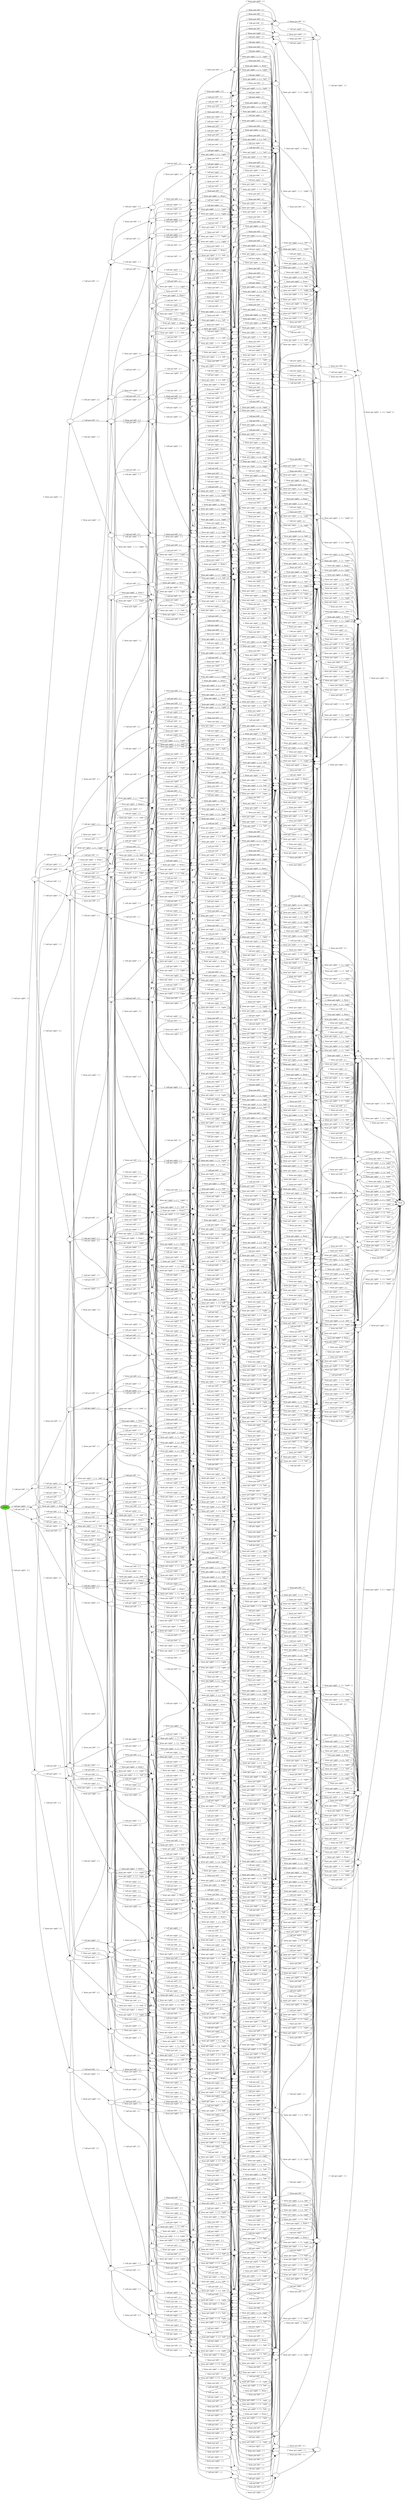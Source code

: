 digraph {
  rankdir = "LR"
  s0 [label=""]
  s1 [label=""]
  s2 [label=""]
  s3 [label=""]
  s4 [label=""]
  s5 [label=""]
  s6 [label=""]
  s7 [label=""]
  s8 [label=""]
  s9 [label=""]
  s10 [label=""]
  s11 [label=""]
  s12 [label=""]
  s13 [label=""]
  s14 [label=""]
  s15 [label=""]
  s16 [label=""]
  s17 [label=""]
  s18 [label=""]
  s19 [label=""]
  s20 [label=""]
  s21 [label=""]
  s22 [label=""]
  s23 [label=""]
  s24 [label=""]
  s25 [label=""]
  s26 [label=""]
  s27 [label=""]
  s28 [label=""]
  s29 [label=""]
  s30 [label=""]
  s31 [label=""]
  s32 [label=""]
  s33 [label=""]
  s34 [label=""]
  s35 [label=""]
  s36 [label=""]
  s37 [label=""]
  s38 [label=""]
  s39 [label=""]
  s40 [label=""]
  s41 [label=""]
  s42 [label=""]
  s43 [label=""]
  s44 [label=""]
  s45 [label=""]
  s46 [label=""]
  s47 [label=""]
  s48 [label=""]
  s49 [label=""]
  s50 [label=""]
  s51 [label=""]
  s52 [label=""]
  s53 [label=""]
  s54 [label=""]
  s55 [label=""]
  s56 [label=""]
  s57 [label=""]
  s58 [label=""]
  s59 [label=""]
  s60 [label=""]
  s61 [label=""]
  s62 [label=""]
  s63 [label=""]
  s64 [label=""]
  s65 [label=""]
  s66 [label=""]
  s67 [label=""]
  s68 [label=""]
  s69 [label=""]
  s70 [label=""]
  s71 [label=""]
  s72 [label=""]
  s73 [label=""]
  s74 [label=""]
  s75 [label=""]
  s76 [label=""]
  s77 [label=""]
  s78 [label=""]
  s79 [label=""]
  s80 [label=""]
  s81 [label=""]
  s82 [label=""]
  s83 [label=""]
  s84 [label=""]
  s85 [label=""]
  s86 [label=""]
  s87 [label=""]
  s88 [label=""]
  s89 [label=""]
  s90 [label=""]
  s91 [label=""]
  s92 [label=""]
  s93 [label=""]
  s94 [label=""]
  s95 [label=""]
  s96 [label=""]
  s97 [label=""]
  s98 [label=""]
  s99 [label=""]
  s100 [label=""]
  s101 [label=""]
  s102 [label=""]
  s103 [label=""]
  s104 [label=""]
  s105 [label=""]
  s106 [label=""]
  s107 [label=""]
  s108 [label=""]
  s109 [label=""]
  s110 [label=""]
  s111 [label=""]
  s112 [label=""]
  s113 [label=""]
  s114 [label=""]
  s115 [label=""]
  s116 [label=""]
  s117 [label=""]
  s118 [label=""]
  s119 [label=""]
  s120 [label=""]
  s121 [label=""]
  s122 [label=""]
  s123 [label=""]
  s124 [label=""]
  s125 [label=""]
  s126 [label=""]
  s127 [label=""]
  s128 [label=""]
  s129 [label=""]
  s130 [label=""]
  s131 [label=""]
  s132 [label=""]
  s133 [label=""]
  s134 [label=""]
  s135 [label=""]
  s136 [label=""]
  s137 [label=""]
  s138 [label=""]
  s139 [label=""]
  s140 [label=""]
  s141 [label=""]
  s142 [label=""]
  s143 [label=""]
  s144 [label=""]
  s145 [label=""]
  s146 [label=""]
  s147 [label=""]
  s148 [label=""]
  s149 [label=""]
  s150 [label=""]
  s151 [label=""]
  s152 [label=""]
  s153 [label=""]
  s154 [label=""]
  s155 [label=""]
  s156 [label=""]
  s157 [label=""]
  s158 [label=""]
  s159 [label=""]
  s160 [label=""]
  s161 [label=""]
  s162 [label=""]
  s163 [label=""]
  s164 [label=""]
  s165 [label=""]
  s166 [label=""]
  s167 [label=""]
  s168 [label=""]
  s169 [label=""]
  s170 [label=""]
  s171 [label=""]
  s172 [label=""]
  s173 [label=""]
  s174 [label=""]
  s175 [label=""]
  s176 [label=""]
  s177 [label=""]
  s178 [label=""]
  s179 [label=""]
  s180 [label=""]
  s181 [label=""]
  s182 [label=""]
  s183 [label=""]
  s184 [label=""]
  s185 [label=""]
  s186 [label=""]
  s187 [label=""]
  s188 [label=""]
  s189 [label=""]
  s190 [label=""]
  s191 [label=""]
  s192 [label=""]
  s193 [label=""]
  s194 [label=""]
  s195 [label=""]
  s196 [label=""]
  s197 [label=""]
  s198 [label=""]
  s199 [label=""]
  s200 [label=""]
  s201 [label=""]
  s202 [label=""]
  s203 [label=""]
  s204 [label=""]
  s205 [label=""]
  s206 [label=""]
  s207 [label=""]
  s208 [label=""]
  s209 [label=""]
  s210 [label=""]
  s211 [label=""]
  s212 [label=""]
  s213 [label=""]
  s214 [label=""]
  s215 [label=""]
  s216 [label=""]
  s217 [label=""]
  s218 [label=""]
  s219 [label=""]
  s220 [label=""]
  s221 [label=""]
  s222 [label=""]
  s223 [label=""]
  s224 [label=""]
  s225 [label=""]
  s226 [label=""]
  s227 [label=""]
  s228 [label=""]
  s229 [label=""]
  s230 [label=""]
  s231 [label=""]
  s232 [label=""]
  s233 [label=""]
  s234 [label=""]
  s235 [label=""]
  s236 [label=""]
  s237 [label=""]
  s238 [label=""]
  s239 [label=""]
  s240 [label=""]
  s241 [label=""]
  s242 [label=""]
  s243 [label=""]
  s244 [label=""]
  s245 [label=""]
  s246 [label=""]
  s247 [label=""]
  s248 [label=""]
  s249 [label=""]
  s250 [label=""]
  s251 [label=""]
  s252 [label=""]
  s253 [label=""]
  s254 [label=""]
  s255 [label=""]
  s256 [label=""]
  s257 [label=""]
  s258 [label=""]
  s259 [label=""]
  s260 [label=""]
  s261 [label=""]
  s262 [label=""]
  s263 [label=""]
  s264 [label=""]
  s265 [label=""]
  s266 [label=""]
  s267 [label=""]
  s268 [label=""]
  s269 [label=""]
  s270 [label=""]
  s271 [label=""]
  s272 [label=""]
  s273 [label=""]
  s274 [label=""]
  s275 [label=""]
  s276 [label=""]
  s277 [label=""]
  s278 [label=""]
  s279 [label=""]
  s280 [label=""]
  s281 [label=""]
  s282 [label=""]
  s283 [label=""]
  s284 [label=""]
  s285 [label=""]
  s286 [label=""]
  s287 [label=""]
  s288 [label=""]
  s289 [label=""]
  s290 [label=""]
  s291 [label=""]
  s292 [label=""]
  s293 [label=""]
  s294 [label=""]
  s295 [label=""]
  s296 [label=""]
  s297 [label=""]
  s298 [label=""]
  s299 [label=""]
  s300 [label=""]
  s301 [label=""]
  s302 [label=""]
  s303 [label=""]
  s304 [label=""]
  s305 [label=""]
  s306 [label=""]
  s307 [label=""]
  s308 [label=""]
  s309 [label=""]
  s310 [label=""]
  s311 [label=""]
  s312 [label=""]
  s313 [label=""]
  s314 [label=""]
  s315 [label=""]
  s316 [label=""]
  s317 [label=""]
  s318 [label=""]
  s319 [label=""]
  s320 [label=""]
  s321 [label=""]
  s322 [label=""]
  s323 [label=""]
  s324 [label=""]
  s325 [label=""]
  s326 [label=""]
  s327 [label=""]
  s328 [label=""]
  s329 [label=""]
  s330 [label=""]
  s331 [label=""]
  s332 [label=""]
  s333 [label=""]
  s334 [label=""]
  s335 [label=""]
  s336 [label=""]
  s337 [label=""]
  s338 [label=""]
  s339 [label=""]
  s340 [label=""]
  s341 [label=""]
  s342 [peripheries=2,label="final"]
  s343 [label=""]
  s344 [label=""]
  s345 [label=""]
  s346 [label=""]
  s347 [label=""]
  s348 [label=""]
  s349 [label=""]
  s350 [label=""]
  s351 [label=""]
  s352 [label=""]
  s353 [label=""]
  s354 [label=""]
  s355 [label=""]
  s356 [label=""]
  s357 [label=""]
  s358 [label=""]
  s359 [label=""]
  s360 [label=""]
  s361 [label=""]
  s362 [label=""]
  s363 [label=""]
  s364 [label=""]
  s365 [label=""]
  s366 [label=""]
  s367 [label=""]
  s368 [label=""]
  s369 [label=""]
  s370 [label=""]
  s371 [label=""]
  s372 [label=""]
  s373 [label=""]
  s374 [label=""]
  s375 [label=""]
  s376 [label=""]
  s377 [label=""]
  s378 [label=""]
  s379 [label=""]
  s380 [label=""]
  s381 [label=""]
  s382 [label=""]
  s383 [label=""]
  s384 [label=""]
  s385 [label=""]
  s386 [label=""]
  s387 [label=""]
  s388 [label=""]
  s389 [label=""]
  s390 [label=""]
  s391 [label=""]
  s392 [label=""]
  s393 [label=""]
  s394 [label=""]
  s395 [label=""]
  s396 [label=""]
  s397 [label=""]
  s398 [label=""]
  s399 [label=""]
  s400 [label=""]
  s401 [label=""]
  s402 [label=""]
  s403 [label=""]
  s404 [label=""]
  s405 [label=""]
  s406 [label=""]
  s407 [label=""]
  s408 [label=""]
  s409 [label=""]
  s410 [label=""]
  s411 [label=""]
  s412 [label="initial",style=filled,fillcolor="#66cc33"]
  s413 [label=""]
  s414 [label=""]
  s415 [label=""]
  s416 [label=""]
  s417 [label=""]
  s418 [label=""]
  s419 [label=""]
  s420 [label=""]
  s421 [label=""]
  s422 [label=""]
  s423 [label=""]
  s424 [label=""]
  s425 [label=""]
  s426 [label=""]
  s427 [label=""]
  s428 [label=""]
  s429 [label=""]
  s430 [label=""]
  s431 [label=""]
  s432 [label=""]
  s433 [label=""]
  s434 [label=""]
  s435 [label=""]
  s436 [label=""]
  s437 [label=""]
  s438 [label=""]
  s439 [label=""]
  s440 [label=""]
  s441 [label=""]
  s442 [label=""]
  s443 [label=""]
  s444 [label=""]
  s445 [label=""]
  s446 [label=""]
  s447 [label=""]
  s448 [label=""]
  s449 [label=""]
  s450 [label=""]
  s451 [label=""]
  s452 [label=""]
  s453 [label=""]
  s454 [label=""]
  s455 [label=""]
  s456 [label=""]
  s457 [label=""]
  s458 [label=""]
  s459 [label=""]
  s460 [label=""]
  s461 [label=""]
  s462 [label=""]
  s463 [label=""]
  s464 [label=""]
  s465 [label=""]
  s466 [label=""]
  s467 [label=""]
  s468 [label=""]
  s469 [label=""]
  s470 [label=""]
  s471 [label=""]
  s472 [label=""]
  s473 [label=""]
  s474 [label=""]
  s475 [label=""]
  s476 [label=""]
  s477 [label=""]
  s478 [label=""]
  s479 [label=""]
  s480 [label=""]
  s481 [label=""]
  s482 [label=""]
  s483 [label=""]
  s484 [label=""]
  s485 [label=""]
  s486 [label=""]
  s487 [label=""]
  s488 [label=""]
  s489 [label=""]
  s490 [label=""]
  s491 [label=""]
  s492 [label=""]
  s493 [label=""]
  s494 [label=""]
  s495 [label=""]
  s496 [label=""]
  s497 [label=""]
  s498 [label=""]
  s499 [label=""]
  s500 [label=""]
  s501 [label=""]
  s502 [label=""]
  s503 [label=""]
  s504 [label=""]
  s505 [label=""]
  s506 [label=""]
  s507 [label=""]
  s508 [label=""]
  s509 [label=""]
  s510 [label=""]
  s511 [label=""]
  s512 [label=""]
  s513 [label=""]
  s514 [label=""]
  s515 [label=""]
  s516 [label=""]
  s517 [label=""]
  s518 [label=""]
  s519 [label=""]
  s520 [label=""]
  s521 [label=""]
  s522 [label=""]
  s523 [label=""]
  s524 [label=""]
  s525 [label=""]
  s526 [label=""]
  s527 [label=""]
  s528 [label=""]
  s529 [label=""]
  s530 [label=""]
  s531 [label=""]
  s532 [label=""]
  s533 [label=""]
  s534 [label=""]
  s154 -> s342 [label="[ \"done get right\", 1, [ 1, \"right\" ] ]"]
  s154 -> s342 [label="[ \"done get right\", 1, [ 1, \"left\" ] ]"]
  s154 -> s342 [label="[ \"done get right\", 1, [ 2, \"right\" ] ]"]
  s305 -> s342 [label="[ \"done get right\", 1, [ 1, \"left\" ] ]"]
  s305 -> s342 [label="[ \"done get right\", 1, None ]"]
  s305 -> s342 [label="[ \"done get right\", 1, [ 1, \"right\" ] ]"]
  s305 -> s342 [label="[ \"done get right\", 1, [ 2, \"right\" ] ]"]
  s394 -> s342 [label="[ \"done get right\", 1, [ 1, \"right\" ] ]"]
  s394 -> s342 [label="[ \"done get right\", 1, None ]"]
  s394 -> s342 [label="[ \"done get right\", 1, [ 2, \"right\" ] ]"]
  s331 -> s342 [label="[ \"done put left\", 1 ]"]
  s234 -> s342 [label="[ \"done put right\", 2 ]"]
  s123 -> s342 [label="[ \"done put left\", 2 ]"]
  s379 -> s342 [label="[ \"done put right\", 1 ]"]
  s114 -> s342 [label="[ \"done get right\", 1, [ 2, \"right\" ] ]"]
  s114 -> s342 [label="[ \"done get right\", 1, None ]"]
  s114 -> s342 [label="[ \"done get right\", 1, [ 1, \"right\" ] ]"]
  s114 -> s342 [label="[ \"done get right\", 1, [ 1, \"left\" ] ]"]
  s114 -> s342 [label="[ \"done get right\", 1, [ 2, \"left\" ] ]"]
  s280 -> s342 [label="[ \"done get right\", 1, [ 2, \"left\" ] ]"]
  s280 -> s342 [label="[ \"done get right\", 1, [ 2, \"right\" ] ]"]
  s280 -> s342 [label="[ \"done get right\", 1, [ 1, \"right\" ] ]"]
  s280 -> s342 [label="[ \"done get right\", 1, [ 1, \"left\" ] ]"]
  s251 -> s342 [label="[ \"done get right\", 1, [ 2, \"right\" ] ]"]
  s251 -> s342 [label="[ \"done get right\", 1, None ]"]
  s251 -> s342 [label="[ \"done get right\", 1, [ 2, \"left\" ] ]"]
  s251 -> s342 [label="[ \"done get right\", 1, [ 1, \"right\" ] ]"]
  s461 -> s342 [label="[ \"done get right\", 1, [ 1, \"right\" ] ]"]
  s461 -> s342 [label="[ \"done get right\", 1, [ 2, \"left\" ] ]"]
  s461 -> s342 [label="[ \"done get right\", 1, [ 2, \"right\" ] ]"]
  s324 -> s342 [label="[ \"done get right\", 1, [ 1, \"right\" ] ]"]
  s109 -> s342 [label="[ \"done get right\", 1, [ 2, \"right\" ] ]"]
  s109 -> s342 [label="[ \"done get right\", 1, [ 1, \"right\" ] ]"]
  s46 -> s342 [label="[ \"done get right\", 1, [ 2, \"right\" ] ]"]
  s66 -> s331 [label="[ \"done get right\", 1, [ 1, \"right\" ] ]"]
  s66 -> s394 [label="[ \"done put left\", 1 ]"]
  s66 -> s331 [label="[ \"done get right\", 1, None ]"]
  s66 -> s331 [label="[ \"done get right\", 1, [ 2, \"right\" ] ]"]
  s409 -> s234 [label="[ \"done get right\", 1, [ 1, \"right\" ] ]"]
  s409 -> s234 [label="[ \"done get right\", 1, None ]"]
  s409 -> s394 [label="[ \"done put right\", 2 ]"]
  s409 -> s234 [label="[ \"done get right\", 1, [ 2, \"right\" ] ]"]
  s308 -> s394 [label="[ \"done put left\", 2 ]"]
  s308 -> s123 [label="[ \"done get right\", 1, [ 2, \"right\" ] ]"]
  s308 -> s123 [label="[ \"done get right\", 1, None ]"]
  s308 -> s123 [label="[ \"done get right\", 1, [ 1, \"right\" ] ]"]
  s421 -> s379 [label="[ \"done get right\", 1, [ 2, \"right\" ] ]"]
  s421 -> s379 [label="[ \"done get right\", 1, None ]"]
  s421 -> s394 [label="[ \"done put right\", 1 ]"]
  s421 -> s379 [label="[ \"done get right\", 1, [ 1, \"right\" ] ]"]
  s75 -> s305 [label="[ \"done put left\", 1 ]"]
  s75 -> s331 [label="[ \"done get right\", 1, [ 1, \"right\" ] ]"]
  s75 -> s331 [label="[ \"done get right\", 1, [ 2, \"right\" ] ]"]
  s75 -> s331 [label="[ \"done get right\", 1, [ 1, \"left\" ] ]"]
  s75 -> s331 [label="[ \"done get right\", 1, None ]"]
  s85 -> s234 [label="[ \"done get right\", 1, [ 1, \"right\" ] ]"]
  s85 -> s234 [label="[ \"done get right\", 1, None ]"]
  s85 -> s305 [label="[ \"done put right\", 2 ]"]
  s85 -> s234 [label="[ \"done get right\", 1, [ 1, \"left\" ] ]"]
  s85 -> s234 [label="[ \"done get right\", 1, [ 2, \"right\" ] ]"]
  s377 -> s123 [label="[ \"done get right\", 1, None ]"]
  s377 -> s305 [label="[ \"done put left\", 2 ]"]
  s377 -> s123 [label="[ \"done get right\", 1, [ 2, \"right\" ] ]"]
  s377 -> s123 [label="[ \"done get right\", 1, [ 1, \"right\" ] ]"]
  s377 -> s123 [label="[ \"done get right\", 1, [ 1, \"left\" ] ]"]
  s493 -> s379 [label="[ \"done get right\", 1, None ]"]
  s493 -> s379 [label="[ \"done get right\", 1, [ 2, \"right\" ] ]"]
  s493 -> s305 [label="[ \"done put right\", 1 ]"]
  s493 -> s379 [label="[ \"done get right\", 1, [ 1, \"left\" ] ]"]
  s493 -> s379 [label="[ \"done get right\", 1, [ 1, \"right\" ] ]"]
  s430 -> s77 [label="[ \"done get right\", 1, [ 2, \"right\" ] ]"]
  s430 -> s77 [label="[ \"done get right\", 1, None ]"]
  s430 -> s77 [label="[ \"done get right\", 1, [ 1, \"right\" ] ]"]
  s430 -> s66 [label="[ \"done put right\", 1 ]"]
  s430 -> s421 [label="[ \"done put left\", 1 ]"]
  s71 -> s224 [label="[ \"done get right\", 1, None ]"]
  s71 -> s224 [label="[ \"done get right\", 1, [ 2, \"right\" ] ]"]
  s71 -> s421 [label="[ \"call put right\", 1 ]"]
  s211 -> s484 [label="[ \"done get right\", 1, None ]"]
  s211 -> s421 [label="[ \"done put left\", 2 ]"]
  s211 -> s308 [label="[ \"done put right\", 1 ]"]
  s211 -> s484 [label="[ \"done get right\", 1, [ 2, \"right\" ] ]"]
  s211 -> s484 [label="[ \"done get right\", 1, [ 1, \"right\" ] ]"]
  s157 -> s154 [label="[ \"done put left\", 2 ]"]
  s157 -> s123 [label="[ \"done get right\", 1, [ 2, \"right\" ] ]"]
  s157 -> s123 [label="[ \"done get right\", 1, [ 1, \"left\" ] ]"]
  s157 -> s123 [label="[ \"done get right\", 1, [ 1, \"right\" ] ]"]
  s393 -> s123 [label="[ \"done get right\", 1, None ]"]
  s393 -> s114 [label="[ \"done put left\", 2 ]"]
  s393 -> s123 [label="[ \"done get right\", 1, [ 2, \"right\" ] ]"]
  s393 -> s123 [label="[ \"done get right\", 1, [ 1, \"left\" ] ]"]
  s393 -> s123 [label="[ \"done get right\", 1, [ 1, \"right\" ] ]"]
  s393 -> s123 [label="[ \"done get right\", 1, [ 2, \"left\" ] ]"]
  s265 -> s123 [label="[ \"done get right\", 1, [ 1, \"right\" ] ]"]
  s265 -> s251 [label="[ \"done put left\", 2 ]"]
  s265 -> s123 [label="[ \"done get right\", 1, [ 2, \"right\" ] ]"]
  s265 -> s123 [label="[ \"done get right\", 1, None ]"]
  s265 -> s123 [label="[ \"done get right\", 1, [ 2, \"left\" ] ]"]
  s515 -> s123 [label="[ \"done put left\", 1 ]"]
  s515 -> s331 [label="[ \"done put left\", 2 ]"]
  s464 -> s123 [label="[ \"done put right\", 2 ]"]
  s464 -> s234 [label="[ \"done put left\", 2 ]"]
  s484 -> s379 [label="[ \"done put left\", 2 ]"]
  s484 -> s123 [label="[ \"done put right\", 1 ]"]
  s268 -> s123 [label="[ \"call put left\", 2 ]"]
  s413 -> s123 [label="[ \"done get right\", 1, [ 1, \"right\" ] ]"]
  s413 -> s280 [label="[ \"done put left\", 2 ]"]
  s413 -> s123 [label="[ \"done get right\", 1, [ 2, \"right\" ] ]"]
  s413 -> s123 [label="[ \"done get right\", 1, [ 1, \"left\" ] ]"]
  s413 -> s123 [label="[ \"done get right\", 1, [ 2, \"left\" ] ]"]
  s2 -> s324 [label="[ \"done put left\", 2 ]"]
  s2 -> s123 [label="[ \"done get right\", 1, [ 1, \"right\" ] ]"]
  s0 -> s109 [label="[ \"done put left\", 2 ]"]
  s0 -> s123 [label="[ \"done get right\", 1, [ 2, \"right\" ] ]"]
  s0 -> s123 [label="[ \"done get right\", 1, [ 1, \"right\" ] ]"]
  s314 -> s46 [label="[ \"done put left\", 2 ]"]
  s314 -> s123 [label="[ \"done get right\", 1, [ 2, \"right\" ] ]"]
  s382 -> s331 [label="[ \"done get right\", 1, [ 1, \"right\" ] ]"]
  s382 -> s280 [label="[ \"done put left\", 1 ]"]
  s382 -> s331 [label="[ \"done get right\", 1, [ 2, \"left\" ] ]"]
  s382 -> s331 [label="[ \"done get right\", 1, [ 2, \"right\" ] ]"]
  s382 -> s331 [label="[ \"done get right\", 1, [ 1, \"left\" ] ]"]
  s139 -> s234 [label="[ \"done get right\", 1, [ 2, \"left\" ] ]"]
  s139 -> s280 [label="[ \"done put right\", 2 ]"]
  s139 -> s234 [label="[ \"done get right\", 1, [ 1, \"left\" ] ]"]
  s139 -> s234 [label="[ \"done get right\", 1, [ 2, \"right\" ] ]"]
  s139 -> s234 [label="[ \"done get right\", 1, [ 1, \"right\" ] ]"]
  s443 -> s379 [label="[ \"done get right\", 1, [ 1, \"left\" ] ]"]
  s443 -> s379 [label="[ \"done get right\", 1, [ 2, \"right\" ] ]"]
  s443 -> s280 [label="[ \"done put right\", 1 ]"]
  s443 -> s379 [label="[ \"done get right\", 1, [ 2, \"left\" ] ]"]
  s443 -> s379 [label="[ \"done get right\", 1, [ 1, \"right\" ] ]"]
  s35 -> s331 [label="[ \"done get right\", 1, [ 2, \"right\" ] ]"]
  s35 -> s109 [label="[ \"done put left\", 1 ]"]
  s35 -> s331 [label="[ \"done get right\", 1, [ 1, \"right\" ] ]"]
  s378 -> s109 [label="[ \"done put right\", 2 ]"]
  s378 -> s234 [label="[ \"done get right\", 1, [ 1, \"right\" ] ]"]
  s378 -> s234 [label="[ \"done get right\", 1, [ 2, \"right\" ] ]"]
  s43 -> s379 [label="[ \"done get right\", 1, [ 2, \"right\" ] ]"]
  s43 -> s109 [label="[ \"done put right\", 1 ]"]
  s43 -> s379 [label="[ \"done get right\", 1, [ 1, \"right\" ] ]"]
  s45 -> s109 [label="[ \"call get right\", 1 ]"]
  s330 -> s75 [label="[ \"done put right\", 1 ]"]
  s330 -> s77 [label="[ \"done get right\", 1, [ 2, \"right\" ] ]"]
  s330 -> s493 [label="[ \"done put left\", 1 ]"]
  s330 -> s77 [label="[ \"done get right\", 1, None ]"]
  s330 -> s77 [label="[ \"done get right\", 1, [ 1, \"right\" ] ]"]
  s330 -> s77 [label="[ \"done get right\", 1, [ 1, \"left\" ] ]"]
  s105 -> s270 [label="[ \"done get right\", 1, None ]"]
  s105 -> s85 [label="[ \"done put right\", 1 ]"]
  s105 -> s493 [label="[ \"done put right\", 2 ]"]
  s105 -> s270 [label="[ \"done get right\", 1, [ 1, \"left\" ] ]"]
  s105 -> s270 [label="[ \"done get right\", 1, [ 1, \"right\" ] ]"]
  s105 -> s270 [label="[ \"done get right\", 1, [ 2, \"right\" ] ]"]
  s416 -> s493 [label="[ \"call put right\", 1 ]"]
  s416 -> s224 [label="[ \"done get right\", 1, [ 2, \"right\" ] ]"]
  s416 -> s224 [label="[ \"done get right\", 1, None ]"]
  s416 -> s224 [label="[ \"done get right\", 1, [ 1, \"left\" ] ]"]
  s434 -> s493 [label="[ \"done put left\", 2 ]"]
  s434 -> s377 [label="[ \"done put right\", 1 ]"]
  s434 -> s484 [label="[ \"done get right\", 1, [ 1, \"right\" ] ]"]
  s434 -> s484 [label="[ \"done get right\", 1, [ 1, \"left\" ] ]"]
  s434 -> s484 [label="[ \"done get right\", 1, [ 2, \"right\" ] ]"]
  s434 -> s484 [label="[ \"done get right\", 1, None ]"]
  s97 -> s515 [label="[ \"call put left\", 1 ]"]
  s97 -> s220 [label="[ \"done put left\", 2 ]"]
  s24 -> s75 [label="[ \"done put left\", 2 ]"]
  s24 -> s377 [label="[ \"done put left\", 1 ]"]
  s24 -> s515 [label="[ \"done get right\", 1, [ 2, \"right\" ] ]"]
  s24 -> s515 [label="[ \"done get right\", 1, [ 1, \"right\" ] ]"]
  s24 -> s515 [label="[ \"done get right\", 1, None ]"]
  s24 -> s515 [label="[ \"done get right\", 1, [ 1, \"left\" ] ]"]
  s221 -> s515 [label="[ \"done get right\", 1, [ 2, \"right\" ] ]"]
  s221 -> s515 [label="[ \"done get right\", 1, [ 1, \"right\" ] ]"]
  s221 -> s308 [label="[ \"done put left\", 1 ]"]
  s221 -> s66 [label="[ \"done put left\", 2 ]"]
  s221 -> s515 [label="[ \"done get right\", 1, None ]"]
  s92 -> s125 [label="[ \"done put left\", 2 ]"]
  s92 -> s464 [label="[ \"done put left\", 1 ]"]
  s92 -> s515 [label="[ \"done put right\", 2 ]"]
  s276 -> s515 [label="[ \"done put right\", 1 ]"]
  s276 -> s484 [label="[ \"done put left\", 1 ]"]
  s276 -> s77 [label="[ \"done put left\", 2 ]"]
  s158 -> s515 [label="[ \"call put left\", 2 ]"]
  s158 -> s268 [label="[ \"done put left\", 1 ]"]
  s534 -> s532 [label="[ \"done put left\", 2 ]"]
  s534 -> s515 [label="[ \"done get right\", 1, [ 2, \"right\" ] ]"]
  s534 -> s265 [label="[ \"done put left\", 1 ]"]
  s534 -> s515 [label="[ \"done get right\", 1, [ 1, \"right\" ] ]"]
  s534 -> s515 [label="[ \"done get right\", 1, None ]"]
  s534 -> s515 [label="[ \"done get right\", 1, [ 2, \"left\" ] ]"]
  s113 -> s515 [label="[ \"done get right\", 1, [ 2, \"left\" ] ]"]
  s113 -> s356 [label="[ \"done put left\", 2 ]"]
  s113 -> s393 [label="[ \"done put left\", 1 ]"]
  s113 -> s515 [label="[ \"done get right\", 1, None ]"]
  s113 -> s515 [label="[ \"done get right\", 1, [ 1, \"right\" ] ]"]
  s113 -> s515 [label="[ \"done get right\", 1, [ 2, \"right\" ] ]"]
  s113 -> s515 [label="[ \"done get right\", 1, [ 1, \"left\" ] ]"]
  s520 -> s2 [label="[ \"done put left\", 1 ]"]
  s520 -> s129 [label="[ \"done put left\", 2 ]"]
  s520 -> s515 [label="[ \"done get right\", 1, [ 1, \"right\" ] ]"]
  s185 -> s35 [label="[ \"done put left\", 2 ]"]
  s185 -> s0 [label="[ \"done put left\", 1 ]"]
  s185 -> s515 [label="[ \"done get right\", 1, [ 2, \"right\" ] ]"]
  s185 -> s515 [label="[ \"done get right\", 1, [ 1, \"right\" ] ]"]
  s128 -> s314 [label="[ \"done put left\", 1 ]"]
  s128 -> s132 [label="[ \"done put left\", 2 ]"]
  s128 -> s515 [label="[ \"done get right\", 1, [ 2, \"right\" ] ]"]
  s303 -> s268 [label="[ \"done get right\", 1, [ 1, \"left\" ] ]"]
  s303 -> s157 [label="[ \"call put left\", 2 ]"]
  s303 -> s268 [label="[ \"done get right\", 1, [ 2, \"right\" ] ]"]
  s303 -> s268 [label="[ \"done get right\", 1, [ 1, \"right\" ] ]"]
  s347 -> s308 [label="[ \"call put left\", 2 ]"]
  s347 -> s268 [label="[ \"done get right\", 1, None ]"]
  s347 -> s268 [label="[ \"done get right\", 1, [ 2, \"right\" ] ]"]
  s347 -> s268 [label="[ \"done get right\", 1, [ 1, \"right\" ] ]"]
  s482 -> s377 [label="[ \"call put left\", 2 ]"]
  s482 -> s268 [label="[ \"done get right\", 1, [ 2, \"right\" ] ]"]
  s482 -> s268 [label="[ \"done get right\", 1, None ]"]
  s482 -> s268 [label="[ \"done get right\", 1, [ 1, \"left\" ] ]"]
  s482 -> s268 [label="[ \"done get right\", 1, [ 1, \"right\" ] ]"]
  s99 -> s464 [label="[ \"call put left\", 2 ]"]
  s99 -> s268 [label="[ \"done put right\", 2 ]"]
  s338 -> s484 [label="[ \"call put left\", 2 ]"]
  s338 -> s268 [label="[ \"done put right\", 1 ]"]
  s263 -> s2 [label="[ \"call put left\", 2 ]"]
  s263 -> s268 [label="[ \"done get right\", 1, [ 1, \"right\" ] ]"]
  s260 -> s268 [label="[ \"done get right\", 1, [ 2, \"right\" ] ]"]
  s260 -> s0 [label="[ \"call put left\", 2 ]"]
  s260 -> s268 [label="[ \"done get right\", 1, [ 1, \"right\" ] ]"]
  s361 -> s268 [label="[ \"done get right\", 1, [ 2, \"right\" ] ]"]
  s361 -> s314 [label="[ \"call put left\", 2 ]"]
  s289 -> s330 [label="[ \"call put right\", 1 ]"]
  s289 -> s449 [label="[ \"done get right\", 1, [ 2, \"right\" ] ]"]
  s289 -> s449 [label="[ \"done get right\", 1, None ]"]
  s289 -> s416 [label="[ \"done put left\", 1 ]"]
  s289 -> s449 [label="[ \"done get right\", 1, [ 1, \"left\" ] ]"]
  s469 -> s416 [label="[ \"done put right\", 2 ]"]
  s469 -> s105 [label="[ \"call put right\", 1 ]"]
  s469 -> s489 [label="[ \"done get right\", 1, [ 1, \"left\" ] ]"]
  s469 -> s489 [label="[ \"done get right\", 1, [ 2, \"right\" ] ]"]
  s469 -> s489 [label="[ \"done get right\", 1, None ]"]
  s275 -> s434 [label="[ \"call put right\", 1 ]"]
  s275 -> s25 [label="[ \"done get right\", 1, [ 1, \"left\" ] ]"]
  s275 -> s416 [label="[ \"done put left\", 2 ]"]
  s275 -> s25 [label="[ \"done get right\", 1, [ 2, \"right\" ] ]"]
  s275 -> s25 [label="[ \"done get right\", 1, None ]"]
  s298 -> s466 [label="[ \"done put left\", 2 ]"]
  s298 -> s534 [label="[ \"call put left\", 1 ]"]
  s298 -> s97 [label="[ \"done get right\", 1, [ 2, \"right\" ] ]"]
  s298 -> s97 [label="[ \"done get right\", 1, [ 1, \"right\" ] ]"]
  s298 -> s97 [label="[ \"done get right\", 1, None ]"]
  s298 -> s97 [label="[ \"done get right\", 1, [ 2, \"left\" ] ]"]
  s374 -> s92 [label="[ \"done get right\", 1, [ 1, \"right\" ] ]"]
  s374 -> s92 [label="[ \"done get right\", 1, [ 2, \"left\" ] ]"]
  s374 -> s380 [label="[ \"done put left\", 2 ]"]
  s374 -> s534 [label="[ \"done put right\", 2 ]"]
  s374 -> s92 [label="[ \"done get right\", 1, None ]"]
  s374 -> s390 [label="[ \"done put left\", 1 ]"]
  s374 -> s92 [label="[ \"done get right\", 1, [ 2, \"right\" ] ]"]
  s117 -> s276 [label="[ \"done get right\", 1, None ]"]
  s117 -> s147 [label="[ \"done put left\", 2 ]"]
  s117 -> s431 [label="[ \"done put left\", 1 ]"]
  s117 -> s276 [label="[ \"done get right\", 1, [ 2, \"right\" ] ]"]
  s117 -> s534 [label="[ \"done put right\", 1 ]"]
  s117 -> s276 [label="[ \"done get right\", 1, [ 2, \"left\" ] ]"]
  s117 -> s276 [label="[ \"done get right\", 1, [ 1, \"right\" ] ]"]
  s405 -> s158 [label="[ \"done get right\", 1, None ]"]
  s405 -> s24 [label="[ \"call put left\", 2 ]"]
  s405 -> s482 [label="[ \"done put left\", 1 ]"]
  s405 -> s158 [label="[ \"done get right\", 1, [ 2, \"right\" ] ]"]
  s405 -> s158 [label="[ \"done get right\", 1, [ 1, \"right\" ] ]"]
  s405 -> s158 [label="[ \"done get right\", 1, [ 1, \"left\" ] ]"]
  s233 -> s482 [label="[ \"done put right\", 2 ]"]
  s233 -> s400 [label="[ \"call put left\", 2 ]"]
  s233 -> s99 [label="[ \"done get right\", 1, None ]"]
  s233 -> s99 [label="[ \"done get right\", 1, [ 1, \"right\" ] ]"]
  s233 -> s99 [label="[ \"done get right\", 1, [ 1, \"left\" ] ]"]
  s233 -> s99 [label="[ \"done get right\", 1, [ 2, \"right\" ] ]"]
  s516 -> s482 [label="[ \"done put right\", 1 ]"]
  s516 -> s434 [label="[ \"call put left\", 2 ]"]
  s516 -> s338 [label="[ \"done get right\", 1, [ 1, \"left\" ] ]"]
  s516 -> s338 [label="[ \"done get right\", 1, [ 1, \"right\" ] ]"]
  s516 -> s338 [label="[ \"done get right\", 1, [ 2, \"right\" ] ]"]
  s516 -> s338 [label="[ \"done get right\", 1, None ]"]
  s358 -> s263 [label="[ \"done put left\", 1 ]"]
  s358 -> s520 [label="[ \"call put left\", 2 ]"]
  s358 -> s158 [label="[ \"done get right\", 1, [ 1, \"right\" ] ]"]
  s74 -> s56 [label="[ \"call put left\", 2 ]"]
  s74 -> s263 [label="[ \"call get right\", 1 ]"]
  s325 -> s88 [label="[ \"done get right\", 1, [ 1, \"right\" ] ]"]
  s325 -> s374 [label="[ \"call put left\", 1 ]"]
  s325 -> s298 [label="[ \"done put right\", 2 ]"]
  s325 -> s88 [label="[ \"done get right\", 1, None ]"]
  s325 -> s246 [label="[ \"done put left\", 2 ]"]
  s325 -> s88 [label="[ \"done get right\", 1, [ 2, \"right\" ] ]"]
  s325 -> s88 [label="[ \"done get right\", 1, [ 2, \"left\" ] ]"]
  s256 -> s374 [label="[ \"call put right\", 2 ]"]
  s256 -> s420 [label="[ \"done put left\", 2 ]"]
  s256 -> s82 [label="[ \"done put left\", 1 ]"]
  s256 -> s288 [label="[ \"done get right\", 1, [ 2, \"left\" ] ]"]
  s256 -> s288 [label="[ \"done get right\", 1, [ 1, \"right\" ] ]"]
  s256 -> s288 [label="[ \"done get right\", 1, None ]"]
  s459 -> s158 [label="[ \"call put left\", 1 ]"]
  s459 -> s97 [label="[ \"call put left\", 2 ]"]
  s258 -> s347 [label="[ \"done put left\", 1 ]"]
  s258 -> s221 [label="[ \"call put left\", 2 ]"]
  s258 -> s158 [label="[ \"done get right\", 1, None ]"]
  s258 -> s158 [label="[ \"done get right\", 1, [ 1, \"right\" ] ]"]
  s258 -> s158 [label="[ \"done get right\", 1, [ 2, \"right\" ] ]"]
  s483 -> s158 [label="[ \"done put right\", 2 ]"]
  s483 -> s92 [label="[ \"call put left\", 2 ]"]
  s483 -> s99 [label="[ \"done put left\", 1 ]"]
  s488 -> s158 [label="[ \"done put right\", 1 ]"]
  s488 -> s276 [label="[ \"call put left\", 2 ]"]
  s488 -> s338 [label="[ \"done put left\", 1 ]"]
  s498 -> s260 [label="[ \"done put left\", 1 ]"]
  s498 -> s185 [label="[ \"call put left\", 2 ]"]
  s498 -> s158 [label="[ \"done get right\", 1, [ 2, \"right\" ] ]"]
  s498 -> s158 [label="[ \"done get right\", 1, [ 1, \"right\" ] ]"]
  s427 -> s361 [label="[ \"done put left\", 1 ]"]
  s427 -> s158 [label="[ \"done get right\", 1, [ 2, \"right\" ] ]"]
  s427 -> s128 [label="[ \"call put left\", 2 ]"]
  s53 -> s361 [label="[ \"call get right\", 1 ]"]
  s53 -> s397 [label="[ \"call put left\", 2 ]"]
  s168 -> s520 [label="[ \"call put left\", 1 ]"]
  s168 -> s37 [label="[ \"done put left\", 2 ]"]
  s168 -> s97 [label="[ \"done get right\", 1, [ 1, \"right\" ] ]"]
  s57 -> s56 [label="[ \"done put left\", 1 ]"]
  s57 -> s520 [label="[ \"call get right\", 1 ]"]
  s57 -> s164 [label="[ \"done put left\", 2 ]"]
  s494 -> s405 [label="[ \"done put right\", 2 ]"]
  s494 -> s483 [label="[ \"done get right\", 1, [ 2, \"right\" ] ]"]
  s494 -> s11 [label="[ \"call put left\", 2 ]"]
  s494 -> s483 [label="[ \"done get right\", 1, [ 1, \"right\" ] ]"]
  s494 -> s483 [label="[ \"done get right\", 1, None ]"]
  s494 -> s233 [label="[ \"done put left\", 1 ]"]
  s494 -> s483 [label="[ \"done get right\", 1, [ 1, \"left\" ] ]"]
  s402 -> s233 [label="[ \"done put right\", 1 ]"]
  s402 -> s344 [label="[ \"call put left\", 2 ]"]
  s402 -> s176 [label="[ \"done get right\", 1, None ]"]
  s402 -> s176 [label="[ \"done get right\", 1, [ 1, \"left\" ] ]"]
  s402 -> s516 [label="[ \"done put right\", 2 ]"]
  s402 -> s176 [label="[ \"done get right\", 1, [ 2, \"right\" ] ]"]
  s402 -> s176 [label="[ \"done get right\", 1, [ 1, \"right\" ] ]"]
  s44 -> s472 [label="[ \"call put left\", 2 ]"]
  s44 -> s233 [label="[ \"call put right\", 2 ]"]
  s44 -> s328 [label="[ \"done get right\", 1, None ]"]
  s44 -> s328 [label="[ \"done get right\", 1, [ 1, \"left\" ] ]"]
  s44 -> s328 [label="[ \"done get right\", 1, [ 1, \"right\" ] ]"]
  s49 -> s35 [label="[ \"call get right\", 1 ]"]
  s49 -> s45 [label="[ \"done put left\", 1 ]"]
  s525 -> s378 [label="[ \"call get right\", 1 ]"]
  s525 -> s45 [label="[ \"done put right\", 2 ]"]
  s319 -> s0 [label="[ \"call get right\", 1 ]"]
  s319 -> s45 [label="[ \"done put left\", 2 ]"]
  s70 -> s43 [label="[ \"call get right\", 1 ]"]
  s70 -> s45 [label="[ \"done put right\", 1 ]"]
  s401 -> s459 [label="[ \"done get right\", 1, [ 1, \"right\" ] ]"]
  s401 -> s258 [label="[ \"call put left\", 1 ]"]
  s401 -> s332 [label="[ \"call put left\", 2 ]"]
  s401 -> s459 [label="[ \"done get right\", 1, None ]"]
  s401 -> s459 [label="[ \"done get right\", 1, [ 2, \"right\" ] ]"]
  s287 -> s483 [label="[ \"done get right\", 1, [ 1, \"right\" ] ]"]
  s287 -> s258 [label="[ \"done put right\", 2 ]"]
  s287 -> s483 [label="[ \"done get right\", 1, [ 2, \"right\" ] ]"]
  s287 -> s112 [label="[ \"call put left\", 2 ]"]
  s287 -> s483 [label="[ \"done get right\", 1, None ]"]
  s287 -> s473 [label="[ \"done put left\", 1 ]"]
  s124 -> s258 [label="[ \"done put right\", 1 ]"]
  s124 -> s171 [label="[ \"call put left\", 2 ]"]
  s124 -> s383 [label="[ \"done put left\", 1 ]"]
  s124 -> s488 [label="[ \"done get right\", 1, [ 2, \"right\" ] ]"]
  s124 -> s488 [label="[ \"done get right\", 1, None ]"]
  s124 -> s488 [label="[ \"done get right\", 1, [ 1, \"right\" ] ]"]
  s450 -> s303 [label="[ \"done put right\", 1 ]"]
  s450 -> s16 [label="[ \"call put left\", 2 ]"]
  s450 -> s338 [label="[ \"done get right\", 1, [ 2, \"right\" ] ]"]
  s450 -> s338 [label="[ \"done get right\", 1, [ 1, \"left\" ] ]"]
  s450 -> s338 [label="[ \"done get right\", 1, [ 1, \"right\" ] ]"]
  s383 -> s211 [label="[ \"call put left\", 2 ]"]
  s383 -> s338 [label="[ \"done get right\", 1, [ 2, \"right\" ] ]"]
  s383 -> s347 [label="[ \"done put right\", 1 ]"]
  s383 -> s338 [label="[ \"done get right\", 1, [ 1, \"right\" ] ]"]
  s383 -> s338 [label="[ \"done get right\", 1, None ]"]
  s176 -> s338 [label="[ \"done put right\", 2 ]"]
  s176 -> s348 [label="[ \"call put left\", 2 ]"]
  s176 -> s99 [label="[ \"done put right\", 1 ]"]
  s191 -> s338 [label="[ \"call put right\", 1 ]"]
  s191 -> s25 [label="[ \"call put left\", 2 ]"]
  s291 -> s260 [label="[ \"done put right\", 1 ]"]
  s291 -> s179 [label="[ \"call put left\", 2 ]"]
  s291 -> s338 [label="[ \"done get right\", 1, [ 2, \"right\" ] ]"]
  s291 -> s338 [label="[ \"done get right\", 1, [ 1, \"right\" ] ]"]
  s475 -> s178 [label="[ \"done put left\", 2 ]"]
  s475 -> s128 [label="[ \"call put left\", 1 ]"]
  s475 -> s97 [label="[ \"done get right\", 1, [ 2, \"right\" ] ]"]
  s485 -> s435 [label="[ \"done put left\", 2 ]"]
  s485 -> s128 [label="[ \"call get right\", 1 ]"]
  s485 -> s397 [label="[ \"done put left\", 1 ]"]
  s86 -> s256 [label="[ \"call put left\", 1 ]"]
  s86 -> s462 [label="[ \"done put left\", 2 ]"]
  s86 -> s325 [label="[ \"call put right\", 2 ]"]
  s86 -> s145 [label="[ \"done get right\", 1, None ]"]
  s86 -> s145 [label="[ \"done get right\", 1, [ 1, \"right\" ] ]"]
  s86 -> s145 [label="[ \"done get right\", 1, [ 2, \"left\" ] ]"]
  s532 -> s331 [label="[ \"done get right\", 1, None ]"]
  s532 -> s331 [label="[ \"done get right\", 1, [ 2, \"left\" ] ]"]
  s532 -> s331 [label="[ \"done get right\", 1, [ 2, \"right\" ] ]"]
  s532 -> s331 [label="[ \"done get right\", 1, [ 1, \"right\" ] ]"]
  s532 -> s251 [label="[ \"done put left\", 1 ]"]
  s142 -> s234 [label="[ \"done get right\", 1, [ 2, \"left\" ] ]"]
  s142 -> s251 [label="[ \"done put right\", 2 ]"]
  s142 -> s234 [label="[ \"done get right\", 1, None ]"]
  s142 -> s234 [label="[ \"done get right\", 1, [ 1, \"right\" ] ]"]
  s142 -> s234 [label="[ \"done get right\", 1, [ 2, \"right\" ] ]"]
  s31 -> s379 [label="[ \"done get right\", 1, [ 2, \"left\" ] ]"]
  s31 -> s251 [label="[ \"done put right\", 1 ]"]
  s31 -> s379 [label="[ \"done get right\", 1, None ]"]
  s31 -> s379 [label="[ \"done get right\", 1, [ 1, \"right\" ] ]"]
  s31 -> s379 [label="[ \"done get right\", 1, [ 2, \"right\" ] ]"]
  s118 -> s66 [label="[ \"done put right\", 2 ]"]
  s118 -> s409 [label="[ \"done put left\", 1 ]"]
  s118 -> s125 [label="[ \"done get right\", 1, [ 1, \"right\" ] ]"]
  s118 -> s125 [label="[ \"done get right\", 1, [ 2, \"right\" ] ]"]
  s118 -> s125 [label="[ \"done get right\", 1, None ]"]
  s297 -> s464 [label="[ \"done get right\", 1, [ 1, \"right\" ] ]"]
  s297 -> s409 [label="[ \"done put left\", 2 ]"]
  s297 -> s308 [label="[ \"done put right\", 2 ]"]
  s297 -> s464 [label="[ \"done get right\", 1, None ]"]
  s297 -> s464 [label="[ \"done get right\", 1, [ 2, \"right\" ] ]"]
  s451 -> s40 [label="[ \"done get right\", 1, [ 1, \"right\" ] ]"]
  s451 -> s409 [label="[ \"call put right\", 2 ]"]
  s451 -> s40 [label="[ \"done get right\", 1, None ]"]
  s171 -> s276 [label="[ \"done get right\", 1, None ]"]
  s171 -> s221 [label="[ \"done put right\", 1 ]"]
  s171 -> s276 [label="[ \"done get right\", 1, [ 2, \"right\" ] ]"]
  s171 -> s430 [label="[ \"done put left\", 2 ]"]
  s171 -> s211 [label="[ \"done put left\", 1 ]"]
  s171 -> s276 [label="[ \"done get right\", 1, [ 1, \"right\" ] ]"]
  s95 -> s25 [label="[ \"done get right\", 1, None ]"]
  s95 -> s71 [label="[ \"done put left\", 2 ]"]
  s95 -> s211 [label="[ \"call put right\", 1 ]"]
  s95 -> s25 [label="[ \"done get right\", 1, [ 2, \"right\" ] ]"]
  s237 -> s157 [label="[ \"done put right\", 2 ]"]
  s237 -> s464 [label="[ \"done get right\", 1, [ 2, \"right\" ] ]"]
  s237 -> s464 [label="[ \"done get right\", 1, [ 1, \"right\" ] ]"]
  s237 -> s464 [label="[ \"done get right\", 1, [ 1, \"left\" ] ]"]
  s237 -> s286 [label="[ \"done put left\", 2 ]"]
  s400 -> s464 [label="[ \"done get right\", 1, [ 1, \"right\" ] ]"]
  s400 -> s377 [label="[ \"done put right\", 2 ]"]
  s400 -> s464 [label="[ \"done get right\", 1, [ 2, \"right\" ] ]"]
  s400 -> s85 [label="[ \"done put left\", 2 ]"]
  s400 -> s464 [label="[ \"done get right\", 1, None ]"]
  s400 -> s464 [label="[ \"done get right\", 1, [ 1, \"left\" ] ]"]
  s390 -> s464 [label="[ \"done get right\", 1, [ 1, \"right\" ] ]"]
  s390 -> s142 [label="[ \"done put left\", 2 ]"]
  s390 -> s464 [label="[ \"done get right\", 1, None ]"]
  s390 -> s265 [label="[ \"done put right\", 2 ]"]
  s390 -> s464 [label="[ \"done get right\", 1, [ 2, \"left\" ] ]"]
  s390 -> s464 [label="[ \"done get right\", 1, [ 2, \"right\" ] ]"]
  s348 -> s464 [label="[ \"done put right\", 1 ]"]
  s348 -> s484 [label="[ \"done put right\", 2 ]"]
  s348 -> s270 [label="[ \"done put left\", 2 ]"]
  s243 -> s464 [label="[ \"done get right\", 1, [ 1, \"left\" ] ]"]
  s243 -> s393 [label="[ \"done put right\", 2 ]"]
  s243 -> s464 [label="[ \"done get right\", 1, [ 1, \"right\" ] ]"]
  s243 -> s455 [label="[ \"done put left\", 2 ]"]
  s243 -> s464 [label="[ \"done get right\", 1, None ]"]
  s243 -> s464 [label="[ \"done get right\", 1, [ 2, \"right\" ] ]"]
  s243 -> s464 [label="[ \"done get right\", 1, [ 2, \"left\" ] ]"]
  s79 -> s413 [label="[ \"done put right\", 2 ]"]
  s79 -> s464 [label="[ \"done get right\", 1, [ 2, \"right\" ] ]"]
  s79 -> s464 [label="[ \"done get right\", 1, [ 1, \"right\" ] ]"]
  s79 -> s139 [label="[ \"done put left\", 2 ]"]
  s79 -> s464 [label="[ \"done get right\", 1, [ 1, \"left\" ] ]"]
  s79 -> s464 [label="[ \"done get right\", 1, [ 2, \"left\" ] ]"]
  s474 -> s464 [label="[ \"call put right\", 2 ]"]
  s474 -> s40 [label="[ \"done put left\", 2 ]"]
  s292 -> s0 [label="[ \"done put right\", 2 ]"]
  s292 -> s464 [label="[ \"done get right\", 1, [ 2, \"right\" ] ]"]
  s292 -> s378 [label="[ \"done put left\", 2 ]"]
  s292 -> s464 [label="[ \"done get right\", 1, [ 1, \"right\" ] ]"]
  s344 -> s434 [label="[ \"done put right\", 2 ]"]
  s344 -> s348 [label="[ \"done get right\", 1, [ 1, \"right\" ] ]"]
  s344 -> s105 [label="[ \"done put left\", 2 ]"]
  s344 -> s400 [label="[ \"done put right\", 1 ]"]
  s344 -> s348 [label="[ \"done get right\", 1, [ 2, \"right\" ] ]"]
  s344 -> s348 [label="[ \"done get right\", 1, [ 1, \"left\" ] ]"]
  s344 -> s348 [label="[ \"done get right\", 1, None ]"]
  s281 -> s418 [label="[ \"done get right\", 1, None ]"]
  s281 -> s105 [label="[ \"call put right\", 2 ]"]
  s281 -> s418 [label="[ \"done get right\", 1, [ 1, \"left\" ] ]"]
  s281 -> s352 [label="[ \"done put right\", 1 ]"]
  s281 -> s418 [label="[ \"done get right\", 1, [ 1, \"right\" ] ]"]
  s315 -> s276 [label="[ \"call put left\", 1 ]"]
  s315 -> s97 [label="[ \"done put right\", 1 ]"]
  s315 -> s327 [label="[ \"done put left\", 2 ]"]
  s76 -> s330 [label="[ \"done put left\", 2 ]"]
  s76 -> s434 [label="[ \"done put left\", 1 ]"]
  s76 -> s276 [label="[ \"done get right\", 1, None ]"]
  s76 -> s276 [label="[ \"done get right\", 1, [ 2, \"right\" ] ]"]
  s76 -> s24 [label="[ \"done put right\", 1 ]"]
  s76 -> s276 [label="[ \"done get right\", 1, [ 1, \"right\" ] ]"]
  s76 -> s276 [label="[ \"done get right\", 1, [ 1, \"left\" ] ]"]
  s355 -> s92 [label="[ \"done put right\", 1 ]"]
  s355 -> s348 [label="[ \"done put left\", 1 ]"]
  s355 -> s276 [label="[ \"done put right\", 2 ]"]
  s355 -> s345 [label="[ \"done put left\", 2 ]"]
  s165 -> s449 [label="[ \"done put left\", 2 ]"]
  s165 -> s25 [label="[ \"done put left\", 1 ]"]
  s165 -> s276 [label="[ \"call put right\", 1 ]"]
  s465 -> s113 [label="[ \"done put right\", 1 ]"]
  s465 -> s408 [label="[ \"done put left\", 1 ]"]
  s465 -> s276 [label="[ \"done get right\", 1, None ]"]
  s465 -> s106 [label="[ \"done put left\", 2 ]"]
  s465 -> s276 [label="[ \"done get right\", 1, [ 2, \"right\" ] ]"]
  s465 -> s276 [label="[ \"done get right\", 1, [ 1, \"right\" ] ]"]
  s465 -> s276 [label="[ \"done get right\", 1, [ 1, \"left\" ] ]"]
  s465 -> s276 [label="[ \"done get right\", 1, [ 2, \"left\" ] ]"]
  s159 -> s446 [label="[ \"done put left\", 2 ]"]
  s159 -> s179 [label="[ \"done put left\", 1 ]"]
  s159 -> s276 [label="[ \"done get right\", 1, [ 2, \"right\" ] ]"]
  s159 -> s185 [label="[ \"done put right\", 1 ]"]
  s159 -> s276 [label="[ \"done get right\", 1, [ 1, \"right\" ] ]"]
  s84 -> s315 [label="[ \"done get right\", 1, None ]"]
  s84 -> s212 [label="[ \"done put left\", 2 ]"]
  s84 -> s117 [label="[ \"call put left\", 1 ]"]
  s84 -> s315 [label="[ \"done get right\", 1, [ 2, \"right\" ] ]"]
  s84 -> s298 [label="[ \"done put right\", 1 ]"]
  s84 -> s315 [label="[ \"done get right\", 1, [ 1, \"right\" ] ]"]
  s84 -> s315 [label="[ \"done get right\", 1, [ 2, \"left\" ] ]"]
  s81 -> s427 [label="[ \"call put left\", 1 ]"]
  s81 -> s475 [label="[ \"call put left\", 2 ]"]
  s81 -> s459 [label="[ \"done get right\", 1, [ 2, \"right\" ] ]"]
  s156 -> s485 [label="[ \"call put left\", 2 ]"]
  s156 -> s427 [label="[ \"call get right\", 1 ]"]
  s156 -> s53 [label="[ \"done put left\", 1 ]"]
  s369 -> s85 [label="[ \"done put left\", 1 ]"]
  s369 -> s75 [label="[ \"done put right\", 2 ]"]
  s369 -> s125 [label="[ \"done get right\", 1, None ]"]
  s369 -> s125 [label="[ \"done get right\", 1, [ 1, \"right\" ] ]"]
  s369 -> s125 [label="[ \"done get right\", 1, [ 2, \"right\" ] ]"]
  s369 -> s125 [label="[ \"done get right\", 1, [ 1, \"left\" ] ]"]
  s352 -> s40 [label="[ \"done get right\", 1, [ 1, \"right\" ] ]"]
  s352 -> s85 [label="[ \"call put right\", 2 ]"]
  s352 -> s40 [label="[ \"done get right\", 1, None ]"]
  s352 -> s40 [label="[ \"done get right\", 1, [ 1, \"left\" ] ]"]
  s513 -> s139 [label="[ \"done put left\", 1 ]"]
  s513 -> s125 [label="[ \"done get right\", 1, [ 2, \"left\" ] ]"]
  s513 -> s382 [label="[ \"done put right\", 2 ]"]
  s513 -> s125 [label="[ \"done get right\", 1, [ 2, \"right\" ] ]"]
  s513 -> s125 [label="[ \"done get right\", 1, [ 1, \"right\" ] ]"]
  s513 -> s125 [label="[ \"done get right\", 1, [ 1, \"left\" ] ]"]
  s22 -> s443 [label="[ \"done put right\", 2 ]"]
  s22 -> s270 [label="[ \"done get right\", 1, [ 2, \"right\" ] ]"]
  s22 -> s270 [label="[ \"done get right\", 1, [ 2, \"left\" ] ]"]
  s22 -> s139 [label="[ \"done put right\", 1 ]"]
  s22 -> s270 [label="[ \"done get right\", 1, [ 1, \"right\" ] ]"]
  s22 -> s270 [label="[ \"done get right\", 1, [ 1, \"left\" ] ]"]
  s527 -> s139 [label="[ \"call put right\", 2 ]"]
  s527 -> s40 [label="[ \"done get right\", 1, [ 1, \"right\" ] ]"]
  s527 -> s40 [label="[ \"done get right\", 1, [ 1, \"left\" ] ]"]
  s527 -> s40 [label="[ \"done get right\", 1, [ 2, \"left\" ] ]"]
  s466 -> s220 [label="[ \"done get right\", 1, None ]"]
  s466 -> s532 [label="[ \"call put left\", 1 ]"]
  s466 -> s220 [label="[ \"done get right\", 1, [ 1, \"right\" ] ]"]
  s466 -> s220 [label="[ \"done get right\", 1, [ 2, \"left\" ] ]"]
  s466 -> s220 [label="[ \"done get right\", 1, [ 2, \"right\" ] ]"]
  s380 -> s125 [label="[ \"done get right\", 1, [ 1, \"right\" ] ]"]
  s380 -> s125 [label="[ \"done get right\", 1, [ 2, \"left\" ] ]"]
  s380 -> s142 [label="[ \"done put left\", 1 ]"]
  s380 -> s532 [label="[ \"done put right\", 2 ]"]
  s380 -> s125 [label="[ \"done get right\", 1, [ 2, \"right\" ] ]"]
  s380 -> s125 [label="[ \"done get right\", 1, None ]"]
  s147 -> s77 [label="[ \"done get right\", 1, [ 2, \"left\" ] ]"]
  s147 -> s31 [label="[ \"done put left\", 1 ]"]
  s147 -> s77 [label="[ \"done get right\", 1, [ 1, \"right\" ] ]"]
  s147 -> s532 [label="[ \"done put right\", 1 ]"]
  s147 -> s77 [label="[ \"done get right\", 1, [ 2, \"right\" ] ]"]
  s147 -> s77 [label="[ \"done get right\", 1, None ]"]
  s362 -> s379 [label="[ \"done get right\", 1, [ 2, \"right\" ] ]"]
  s362 -> s379 [label="[ \"done get right\", 1, [ 1, \"left\" ] ]"]
  s362 -> s154 [label="[ \"done put right\", 1 ]"]
  s362 -> s379 [label="[ \"done get right\", 1, [ 1, \"right\" ] ]"]
  s214 -> s379 [label="[ \"done get right\", 1, [ 2, \"right\" ] ]"]
  s214 -> s379 [label="[ \"done get right\", 1, None ]"]
  s214 -> s379 [label="[ \"done get right\", 1, [ 2, \"left\" ] ]"]
  s214 -> s114 [label="[ \"done put right\", 1 ]"]
  s214 -> s379 [label="[ \"done get right\", 1, [ 1, \"left\" ] ]"]
  s214 -> s379 [label="[ \"done get right\", 1, [ 1, \"right\" ] ]"]
  s77 -> s379 [label="[ \"done put left\", 1 ]"]
  s77 -> s331 [label="[ \"done put right\", 1 ]"]
  s270 -> s379 [label="[ \"done put right\", 2 ]"]
  s270 -> s234 [label="[ \"done put right\", 1 ]"]
  s224 -> s379 [label="[ \"call put right\", 1 ]"]
  s422 -> s379 [label="[ \"done get right\", 1, [ 2, \"right\" ] ]"]
  s422 -> s379 [label="[ \"done get right\", 1, [ 2, \"left\" ] ]"]
  s422 -> s461 [label="[ \"done put right\", 1 ]"]
  s422 -> s379 [label="[ \"done get right\", 1, [ 1, \"right\" ] ]"]
  s333 -> s430 [label="[ \"call put left\", 1 ]"]
  s333 -> s452 [label="[ \"done put right\", 1 ]"]
  s333 -> s327 [label="[ \"done get right\", 1, [ 2, \"right\" ] ]"]
  s333 -> s327 [label="[ \"done get right\", 1, None ]"]
  s333 -> s327 [label="[ \"done get right\", 1, [ 1, \"right\" ] ]"]
  s530 -> s449 [label="[ \"done get right\", 1, [ 2, \"right\" ] ]"]
  s530 -> s430 [label="[ \"call put right\", 1 ]"]
  s530 -> s71 [label="[ \"done put left\", 1 ]"]
  s530 -> s449 [label="[ \"done get right\", 1, None ]"]
  s528 -> s77 [label="[ \"done get right\", 1, [ 2, \"left\" ] ]"]
  s528 -> s443 [label="[ \"done put left\", 1 ]"]
  s528 -> s382 [label="[ \"done put right\", 1 ]"]
  s528 -> s77 [label="[ \"done get right\", 1, [ 2, \"right\" ] ]"]
  s528 -> s77 [label="[ \"done get right\", 1, [ 1, \"right\" ] ]"]
  s528 -> s77 [label="[ \"done get right\", 1, [ 1, \"left\" ] ]"]
  s193 -> s237 [label="[ \"call put left\", 2 ]"]
  s193 -> s303 [label="[ \"done put right\", 2 ]"]
  s193 -> s99 [label="[ \"done get right\", 1, [ 1, \"left\" ] ]"]
  s193 -> s99 [label="[ \"done get right\", 1, [ 1, \"right\" ] ]"]
  s193 -> s99 [label="[ \"done get right\", 1, [ 2, \"right\" ] ]"]
  s473 -> s347 [label="[ \"done put right\", 2 ]"]
  s473 -> s297 [label="[ \"call put left\", 2 ]"]
  s473 -> s99 [label="[ \"done get right\", 1, [ 1, \"right\" ] ]"]
  s473 -> s99 [label="[ \"done get right\", 1, None ]"]
  s473 -> s99 [label="[ \"done get right\", 1, [ 2, \"right\" ] ]"]
  s328 -> s474 [label="[ \"call put left\", 2 ]"]
  s328 -> s99 [label="[ \"call put right\", 2 ]"]
  s463 -> s260 [label="[ \"done put right\", 2 ]"]
  s463 -> s292 [label="[ \"call put left\", 2 ]"]
  s463 -> s99 [label="[ \"done get right\", 1, [ 1, \"right\" ] ]"]
  s463 -> s99 [label="[ \"done get right\", 1, [ 2, \"right\" ] ]"]
  s240 -> s358 [label="[ \"call get right\", 1 ]"]
  s240 -> s57 [label="[ \"call put left\", 2 ]"]
  s240 -> s74 [label="[ \"done put left\", 1 ]"]
  s170 -> s74 [label="[ \"done put right\", 1 ]"]
  s170 -> s291 [label="[ \"call get right\", 1 ]"]
  s170 -> s19 [label="[ \"call put left\", 2 ]"]
  s100 -> s70 [label="[ \"done put left\", 1 ]"]
  s100 -> s446 [label="[ \"call get right\", 1 ]"]
  s100 -> s49 [label="[ \"done put right\", 1 ]"]
  s363 -> s525 [label="[ \"done put right\", 1 ]"]
  s363 -> s70 [label="[ \"done put right\", 2 ]"]
  s363 -> s94 [label="[ \"call get right\", 1 ]"]
  s69 -> s70 [label="[ \"done put left\", 2 ]"]
  s69 -> s179 [label="[ \"call get right\", 1 ]"]
  s69 -> s319 [label="[ \"done put right\", 1 ]"]
  s3 -> s315 [label="[ \"done get right\", 1, None ]"]
  s3 -> s333 [label="[ \"done put left\", 2 ]"]
  s3 -> s171 [label="[ \"call put left\", 1 ]"]
  s3 -> s332 [label="[ \"done put right\", 1 ]"]
  s3 -> s315 [label="[ \"done get right\", 1, [ 2, \"right\" ] ]"]
  s3 -> s315 [label="[ \"done get right\", 1, [ 1, \"right\" ] ]"]
  s68 -> s530 [label="[ \"done put left\", 2 ]"]
  s68 -> s95 [label="[ \"done put left\", 1 ]"]
  s68 -> s171 [label="[ \"call put right\", 1 ]"]
  s68 -> s165 [label="[ \"done get right\", 1, None ]"]
  s68 -> s165 [label="[ \"done get right\", 1, [ 2, \"right\" ] ]"]
  s177 -> s159 [label="[ \"call put left\", 1 ]"]
  s177 -> s317 [label="[ \"done put left\", 2 ]"]
  s177 -> s444 [label="[ \"done put right\", 1 ]"]
  s177 -> s315 [label="[ \"done get right\", 1, [ 2, \"right\" ] ]"]
  s177 -> s315 [label="[ \"done get right\", 1, [ 1, \"right\" ] ]"]
  s23 -> s5 [label="[ \"done put left\", 2 ]"]
  s23 -> s102 [label="[ \"done put left\", 1 ]"]
  s23 -> s159 [label="[ \"call put right\", 1 ]"]
  s23 -> s165 [label="[ \"done get right\", 1, [ 2, \"right\" ] ]"]
  s247 -> s57 [label="[ \"done put right\", 1 ]"]
  s247 -> s398 [label="[ \"done put left\", 2 ]"]
  s247 -> s159 [label="[ \"call get right\", 1 ]"]
  s247 -> s19 [label="[ \"done put left\", 1 ]"]
  s367 -> s498 [label="[ \"done put right\", 1 ]"]
  s367 -> s291 [label="[ \"done put left\", 1 ]"]
  s367 -> s159 [label="[ \"call put left\", 2 ]"]
  s367 -> s488 [label="[ \"done get right\", 1, [ 2, \"right\" ] ]"]
  s367 -> s488 [label="[ \"done get right\", 1, [ 1, \"right\" ] ]"]
  s332 -> s221 [label="[ \"call put left\", 1 ]"]
  s332 -> s452 [label="[ \"done put left\", 2 ]"]
  s332 -> s97 [label="[ \"done get right\", 1, [ 1, \"right\" ] ]"]
  s332 -> s97 [label="[ \"done get right\", 1, None ]"]
  s332 -> s97 [label="[ \"done get right\", 1, [ 2, \"right\" ] ]"]
  s112 -> s92 [label="[ \"done get right\", 1, [ 1, \"right\" ] ]"]
  s112 -> s297 [label="[ \"done put left\", 1 ]"]
  s112 -> s92 [label="[ \"done get right\", 1, None ]"]
  s112 -> s221 [label="[ \"done put right\", 2 ]"]
  s112 -> s92 [label="[ \"done get right\", 1, [ 2, \"right\" ] ]"]
  s112 -> s118 [label="[ \"done put left\", 2 ]"]
  s10 -> s289 [label="[ \"done put left\", 2 ]"]
  s10 -> s165 [label="[ \"done get right\", 1, [ 2, \"right\" ] ]"]
  s10 -> s76 [label="[ \"call put right\", 1 ]"]
  s10 -> s275 [label="[ \"done put left\", 1 ]"]
  s10 -> s165 [label="[ \"done get right\", 1, None ]"]
  s10 -> s165 [label="[ \"done get right\", 1, [ 1, \"left\" ] ]"]
  s78 -> s459 [label="[ \"done get right\", 1, [ 1, \"right\" ] ]"]
  s78 -> s498 [label="[ \"call put left\", 1 ]"]
  s78 -> s444 [label="[ \"call put left\", 2 ]"]
  s78 -> s459 [label="[ \"done get right\", 1, [ 2, \"right\" ] ]"]
  s417 -> s483 [label="[ \"done get right\", 1, [ 1, \"right\" ] ]"]
  s417 -> s498 [label="[ \"done put right\", 2 ]"]
  s417 -> s483 [label="[ \"done get right\", 1, [ 2, \"right\" ] ]"]
  s417 -> s354 [label="[ \"call put left\", 2 ]"]
  s417 -> s463 [label="[ \"done put left\", 1 ]"]
  s89 -> s419 [label="[ \"call put left\", 2 ]"]
  s89 -> s498 [label="[ \"call get right\", 1 ]"]
  s89 -> s198 [label="[ \"done put left\", 1 ]"]
  s521 -> s291 [label="[ \"call put right\", 1 ]"]
  s521 -> s102 [label="[ \"call put left\", 2 ]"]
  s521 -> s191 [label="[ \"done get right\", 1, [ 2, \"right\" ] ]"]
  s133 -> s291 [label="[ \"call get right\", 1 ]"]
  s133 -> s69 [label="[ \"call put left\", 2 ]"]
  s133 -> s198 [label="[ \"done put right\", 1 ]"]
  s48 -> s469 [label="[ \"call put right\", 2 ]"]
  s48 -> s281 [label="[ \"call put right\", 1 ]"]
  s48 -> s149 [label="[ \"done get right\", 1, None ]"]
  s48 -> s149 [label="[ \"done get right\", 1, [ 1, \"left\" ] ]"]
  s359 -> s281 [label="[ \"done put left\", 2 ]"]
  s359 -> s225 [label="[ \"done get right\", 1, None ]"]
  s359 -> s344 [label="[ \"call put right\", 2 ]"]
  s359 -> s225 [label="[ \"done get right\", 1, [ 1, \"left\" ] ]"]
  s359 -> s472 [label="[ \"done put right\", 1 ]"]
  s359 -> s225 [label="[ \"done get right\", 1, [ 1, \"right\" ] ]"]
  s246 -> s282 [label="[ \"done get right\", 1, None ]"]
  s246 -> s466 [label="[ \"done put right\", 2 ]"]
  s246 -> s282 [label="[ \"done get right\", 1, [ 1, \"right\" ] ]"]
  s246 -> s380 [label="[ \"call put left\", 1 ]"]
  s246 -> s282 [label="[ \"done get right\", 1, [ 2, \"left\" ] ]"]
  s246 -> s282 [label="[ \"done get right\", 1, [ 2, \"right\" ] ]"]
  s201 -> s21 [label="[ \"done put left\", 1 ]"]
  s201 -> s345 [label="[ \"done get right\", 1, None ]"]
  s201 -> s345 [label="[ \"done get right\", 1, [ 1, \"right\" ] ]"]
  s201 -> s380 [label="[ \"done put right\", 1 ]"]
  s201 -> s147 [label="[ \"done put right\", 2 ]"]
  s201 -> s345 [label="[ \"done get right\", 1, [ 2, \"left\" ] ]"]
  s201 -> s345 [label="[ \"done get right\", 1, [ 2, \"right\" ] ]"]
  s420 -> s380 [label="[ \"call put right\", 2 ]"]
  s420 -> s1 [label="[ \"done put left\", 1 ]"]
  s420 -> s194 [label="[ \"done get right\", 1, None ]"]
  s420 -> s194 [label="[ \"done get right\", 1, [ 1, \"right\" ] ]"]
  s420 -> s194 [label="[ \"done get right\", 1, [ 2, \"left\" ] ]"]
  s375 -> s240 [label="[ \"call put left\", 1 ]"]
  s375 -> s261 [label="[ \"call put left\", 2 ]"]
  s375 -> s396 [label="[ \"call get right\", 1 ]"]
  s386 -> s240 [label="[ \"done put right\", 1 ]"]
  s386 -> s247 [label="[ \"call put left\", 2 ]"]
  s386 -> s367 [label="[ \"call get right\", 1 ]"]
  s386 -> s170 [label="[ \"done put left\", 1 ]"]
  s404 -> s463 [label="[ \"call get right\", 1 ]"]
  s404 -> s373 [label="[ \"call put left\", 2 ]"]
  s404 -> s198 [label="[ \"done put right\", 2 ]"]
  s290 -> s42 [label="[ \"call put left\", 2 ]"]
  s290 -> s463 [label="[ \"call put right\", 2 ]"]
  s290 -> s328 [label="[ \"done get right\", 1, [ 1, \"right\" ] ]"]
  s179 -> s43 [label="[ \"done put left\", 2 ]"]
  s179 -> s0 [label="[ \"done put right\", 1 ]"]
  s179 -> s484 [label="[ \"done get right\", 1, [ 2, \"right\" ] ]"]
  s179 -> s484 [label="[ \"done get right\", 1, [ 1, \"right\" ] ]"]
  s293 -> s516 [label="[ \"done put left\", 1 ]"]
  s293 -> s488 [label="[ \"done get right\", 1, [ 2, \"right\" ] ]"]
  s293 -> s76 [label="[ \"call put left\", 2 ]"]
  s293 -> s488 [label="[ \"done get right\", 1, None ]"]
  s293 -> s405 [label="[ \"done put right\", 1 ]"]
  s293 -> s488 [label="[ \"done get right\", 1, [ 1, \"left\" ] ]"]
  s293 -> s488 [label="[ \"done get right\", 1, [ 1, \"right\" ] ]"]
  s502 -> s516 [label="[ \"call put right\", 1 ]"]
  s502 -> s191 [label="[ \"done get right\", 1, [ 1, \"left\" ] ]"]
  s502 -> s275 [label="[ \"call put left\", 2 ]"]
  s502 -> s191 [label="[ \"done get right\", 1, [ 2, \"right\" ] ]"]
  s502 -> s191 [label="[ \"done get right\", 1, None ]"]
  s47 -> s49 [label="[ \"done put right\", 2 ]"]
  s47 -> s381 [label="[ \"call get right\", 1 ]"]
  s47 -> s525 [label="[ \"done put left\", 1 ]"]
  s373 -> s525 [label="[ \"done put left\", 2 ]"]
  s373 -> s319 [label="[ \"done put right\", 2 ]"]
  s373 -> s292 [label="[ \"call get right\", 1 ]"]
  s286 -> s154 [label="[ \"done put right\", 2 ]"]
  s286 -> s234 [label="[ \"done get right\", 1, [ 1, \"right\" ] ]"]
  s286 -> s234 [label="[ \"done get right\", 1, [ 1, \"left\" ] ]"]
  s286 -> s234 [label="[ \"done get right\", 1, [ 2, \"right\" ] ]"]
  s455 -> s234 [label="[ \"done get right\", 1, [ 1, \"left\" ] ]"]
  s455 -> s234 [label="[ \"done get right\", 1, [ 1, \"right\" ] ]"]
  s455 -> s234 [label="[ \"done get right\", 1, [ 2, \"left\" ] ]"]
  s455 -> s114 [label="[ \"done put right\", 2 ]"]
  s455 -> s234 [label="[ \"done get right\", 1, None ]"]
  s455 -> s234 [label="[ \"done get right\", 1, [ 2, \"right\" ] ]"]
  s125 -> s331 [label="[ \"done put right\", 2 ]"]
  s125 -> s234 [label="[ \"done put left\", 1 ]"]
  s28 -> s234 [label="[ \"done get right\", 1, [ 1, \"right\" ] ]"]
  s28 -> s234 [label="[ \"done get right\", 1, [ 2, \"left\" ] ]"]
  s28 -> s461 [label="[ \"done put right\", 2 ]"]
  s28 -> s234 [label="[ \"done get right\", 1, [ 2, \"right\" ] ]"]
  s40 -> s234 [label="[ \"call put right\", 2 ]"]
  s132 -> s331 [label="[ \"done get right\", 1, [ 2, \"right\" ] ]"]
  s132 -> s46 [label="[ \"done put left\", 1 ]"]
  s274 -> s46 [label="[ \"call get right\", 1 ]"]
  s103 -> s474 [label="[ \"done get right\", 1, [ 1, \"right\" ] ]"]
  s103 -> s297 [label="[ \"call put right\", 2 ]"]
  s103 -> s451 [label="[ \"done put left\", 2 ]"]
  s103 -> s474 [label="[ \"done get right\", 1, None ]"]
  s365 -> s275 [label="[ \"done put right\", 2 ]"]
  s365 -> s503 [label="[ \"done get right\", 1, None ]"]
  s365 -> s469 [label="[ \"done put left\", 2 ]"]
  s365 -> s344 [label="[ \"call put right\", 1 ]"]
  s365 -> s503 [label="[ \"done get right\", 1, [ 1, \"left\" ] ]"]
  s365 -> s503 [label="[ \"done get right\", 1, [ 2, \"right\" ] ]"]
  s180 -> s22 [label="[ \"done put left\", 1 ]"]
  s180 -> s513 [label="[ \"done put right\", 1 ]"]
  s180 -> s345 [label="[ \"done get right\", 1, [ 1, \"right\" ] ]"]
  s180 -> s345 [label="[ \"done get right\", 1, [ 2, \"left\" ] ]"]
  s180 -> s528 [label="[ \"done put right\", 2 ]"]
  s180 -> s345 [label="[ \"done get right\", 1, [ 2, \"right\" ] ]"]
  s180 -> s345 [label="[ \"done get right\", 1, [ 1, \"left\" ] ]"]
  s144 -> s528 [label="[ \"call put right\", 1 ]"]
  s144 -> s449 [label="[ \"done get right\", 1, [ 2, \"left\" ] ]"]
  s144 -> s449 [label="[ \"done get right\", 1, [ 2, \"right\" ] ]"]
  s144 -> s250 [label="[ \"done put left\", 1 ]"]
  s144 -> s449 [label="[ \"done get right\", 1, [ 1, \"left\" ] ]"]
  s279 -> s367 [label="[ \"call put left\", 1 ]"]
  s279 -> s78 [label="[ \"done put right\", 1 ]"]
  s279 -> s177 [label="[ \"call put left\", 2 ]"]
  s279 -> s72 [label="[ \"done get right\", 1, [ 2, \"right\" ] ]"]
  s279 -> s72 [label="[ \"done get right\", 1, [ 1, \"right\" ] ]"]
  s310 -> s521 [label="[ \"done put left\", 1 ]"]
  s310 -> s367 [label="[ \"call put right\", 1 ]"]
  s310 -> s138 [label="[ \"done get right\", 1, [ 2, \"right\" ] ]"]
  s310 -> s23 [label="[ \"call put left\", 2 ]"]
  s343 -> s445 [label="[ \"call put left\", 2 ]"]
  s343 -> s367 [label="[ \"call get right\", 1 ]"]
  s343 -> s133 [label="[ \"done put left\", 1 ]"]
  s343 -> s89 [label="[ \"done put right\", 1 ]"]
  s518 -> s286 [label="[ \"call put right\", 2 ]"]
  s518 -> s40 [label="[ \"done get right\", 1, [ 1, \"right\" ] ]"]
  s518 -> s40 [label="[ \"done get right\", 1, [ 1, \"left\" ] ]"]
  s1 -> s40 [label="[ \"done get right\", 1, [ 1, \"right\" ] ]"]
  s1 -> s142 [label="[ \"call put right\", 2 ]"]
  s1 -> s40 [label="[ \"done get right\", 1, None ]"]
  s1 -> s40 [label="[ \"done get right\", 1, [ 2, \"left\" ] ]"]
  s312 -> s455 [label="[ \"call put right\", 2 ]"]
  s312 -> s40 [label="[ \"done get right\", 1, [ 1, \"right\" ] ]"]
  s312 -> s40 [label="[ \"done get right\", 1, None ]"]
  s312 -> s40 [label="[ \"done get right\", 1, [ 2, \"left\" ] ]"]
  s312 -> s40 [label="[ \"done get right\", 1, [ 1, \"left\" ] ]"]
  s194 -> s125 [label="[ \"call put right\", 2 ]"]
  s194 -> s40 [label="[ \"done put left\", 1 ]"]
  s418 -> s40 [label="[ \"done put right\", 1 ]"]
  s418 -> s270 [label="[ \"call put right\", 2 ]"]
  s134 -> s40 [label="[ \"done get right\", 1, [ 1, \"right\" ] ]"]
  s134 -> s28 [label="[ \"call put right\", 2 ]"]
  s134 -> s40 [label="[ \"done get right\", 1, [ 2, \"left\" ] ]"]
  s423 -> s378 [label="[ \"call put right\", 2 ]"]
  s423 -> s40 [label="[ \"done get right\", 1, [ 1, \"right\" ] ]"]
  s255 -> s130 [label="[ \"call put left\", 2 ]"]
  s255 -> s463 [label="[ \"call get right\", 1 ]"]
  s255 -> s53 [label="[ \"done put right\", 2 ]"]
  s431 -> s31 [label="[ \"done put left\", 2 ]"]
  s431 -> s265 [label="[ \"done put right\", 1 ]"]
  s431 -> s484 [label="[ \"done get right\", 1, None ]"]
  s431 -> s484 [label="[ \"done get right\", 1, [ 2, \"right\" ] ]"]
  s431 -> s484 [label="[ \"done get right\", 1, [ 1, \"right\" ] ]"]
  s431 -> s484 [label="[ \"done get right\", 1, [ 2, \"left\" ] ]"]
  s88 -> s92 [label="[ \"call put left\", 1 ]"]
  s88 -> s97 [label="[ \"done put right\", 2 ]"]
  s88 -> s282 [label="[ \"done put left\", 2 ]"]
  s444 -> s368 [label="[ \"done put left\", 2 ]"]
  s444 -> s185 [label="[ \"call put left\", 1 ]"]
  s444 -> s97 [label="[ \"done get right\", 1, [ 1, \"right\" ] ]"]
  s444 -> s97 [label="[ \"done get right\", 1, [ 2, \"right\" ] ]"]
  s108 -> s450 [label="[ \"call put right\", 1 ]"]
  s108 -> s191 [label="[ \"done get right\", 1, [ 1, \"left\" ] ]"]
  s108 -> s490 [label="[ \"call put left\", 2 ]"]
  s108 -> s191 [label="[ \"done get right\", 1, [ 2, \"right\" ] ]"]
  s196 -> s95 [label="[ \"call put left\", 2 ]"]
  s196 -> s383 [label="[ \"call put right\", 1 ]"]
  s196 -> s191 [label="[ \"done get right\", 1, [ 2, \"right\" ] ]"]
  s196 -> s191 [label="[ \"done get right\", 1, None ]"]
  s138 -> s488 [label="[ \"call put right\", 1 ]"]
  s138 -> s191 [label="[ \"done put left\", 1 ]"]
  s138 -> s165 [label="[ \"call put left\", 2 ]"]
  s531 -> s176 [label="[ \"call put right\", 1 ]"]
  s531 -> s503 [label="[ \"call put left\", 2 ]"]
  s531 -> s191 [label="[ \"done put right\", 2 ]"]
  s501 -> s253 [label="[ \"done put right\", 2 ]"]
  s501 -> s348 [label="[ \"done get right\", 1, [ 1, \"right\" ] ]"]
  s501 -> s22 [label="[ \"done put left\", 2 ]"]
  s501 -> s79 [label="[ \"done put right\", 1 ]"]
  s501 -> s348 [label="[ \"done get right\", 1, [ 2, \"left\" ] ]"]
  s501 -> s348 [label="[ \"done get right\", 1, [ 2, \"right\" ] ]"]
  s501 -> s348 [label="[ \"done get right\", 1, [ 1, \"left\" ] ]"]
  s59 -> s474 [label="[ \"done get right\", 1, [ 1, \"right\" ] ]"]
  s59 -> s527 [label="[ \"done put left\", 2 ]"]
  s59 -> s79 [label="[ \"call put right\", 2 ]"]
  s59 -> s474 [label="[ \"done get right\", 1, [ 1, \"left\" ] ]"]
  s59 -> s474 [label="[ \"done get right\", 1, [ 2, \"left\" ] ]"]
  s429 -> s194 [label="[ \"done get right\", 1, [ 1, \"right\" ] ]"]
  s429 -> s527 [label="[ \"done put left\", 1 ]"]
  s429 -> s513 [label="[ \"call put right\", 2 ]"]
  s429 -> s194 [label="[ \"done get right\", 1, [ 1, \"left\" ] ]"]
  s429 -> s194 [label="[ \"done get right\", 1, [ 2, \"left\" ] ]"]
  s399 -> s22 [label="[ \"call put right\", 2 ]"]
  s399 -> s418 [label="[ \"done get right\", 1, [ 2, \"left\" ] ]"]
  s399 -> s418 [label="[ \"done get right\", 1, [ 1, \"right\" ] ]"]
  s399 -> s527 [label="[ \"done put right\", 1 ]"]
  s399 -> s418 [label="[ \"done get right\", 1, [ 1, \"left\" ] ]"]
  s12 -> s100 [label="[ \"call put left\", 1 ]"]
  s12 -> s317 [label="[ \"call get right\", 1 ]"]
  s12 -> s322 [label="[ \"done put right\", 1 ]"]
  s519 -> s363 [label="[ \"done put left\", 1 ]"]
  s519 -> s47 [label="[ \"done put right\", 1 ]"]
  s519 -> s100 [label="[ \"done put right\", 2 ]"]
  s519 -> s87 [label="[ \"call get right\", 1 ]"]
  s445 -> s419 [label="[ \"done put right\", 1 ]"]
  s445 -> s100 [label="[ \"done put left\", 2 ]"]
  s445 -> s159 [label="[ \"call get right\", 1 ]"]
  s445 -> s69 [label="[ \"done put left\", 1 ]"]
  s241 -> s161 [label="[ \"done get right\", 1, None ]"]
  s241 -> s365 [label="[ \"call put right\", 2 ]"]
  s241 -> s48 [label="[ \"done put left\", 2 ]"]
  s241 -> s359 [label="[ \"call put right\", 1 ]"]
  s241 -> s161 [label="[ \"done get right\", 1, [ 1, \"left\" ] ]"]
  s368 -> s35 [label="[ \"call put left\", 1 ]"]
  s368 -> s220 [label="[ \"done get right\", 1, [ 2, \"right\" ] ]"]
  s368 -> s220 [label="[ \"done get right\", 1, [ 1, \"right\" ] ]"]
  s381 -> s35 [label="[ \"done put right\", 2 ]"]
  s381 -> s125 [label="[ \"done get right\", 1, [ 2, \"right\" ] ]"]
  s381 -> s378 [label="[ \"done put left\", 1 ]"]
  s381 -> s125 [label="[ \"done get right\", 1, [ 1, \"right\" ] ]"]
  s446 -> s77 [label="[ \"done get right\", 1, [ 2, \"right\" ] ]"]
  s446 -> s77 [label="[ \"done get right\", 1, [ 1, \"right\" ] ]"]
  s446 -> s35 [label="[ \"done put right\", 1 ]"]
  s446 -> s43 [label="[ \"done put left\", 1 ]"]
  s244 -> s92 [label="[ \"done get right\", 1, [ 1, \"right\" ] ]"]
  s244 -> s92 [label="[ \"done get right\", 1, [ 2, \"left\" ] ]"]
  s244 -> s245 [label="[ \"done put left\", 2 ]"]
  s244 -> s113 [label="[ \"done put right\", 2 ]"]
  s244 -> s92 [label="[ \"done get right\", 1, None ]"]
  s244 -> s243 [label="[ \"done put left\", 1 ]"]
  s244 -> s92 [label="[ \"done get right\", 1, [ 1, \"left\" ] ]"]
  s244 -> s92 [label="[ \"done get right\", 1, [ 2, \"right\" ] ]"]
  s167 -> s494 [label="[ \"call put right\", 2 ]"]
  s167 -> s44 [label="[ \"done put left\", 1 ]"]
  s167 -> s410 [label="[ \"call put left\", 2 ]"]
  s167 -> s41 [label="[ \"done get right\", 1, None ]"]
  s167 -> s41 [label="[ \"done get right\", 1, [ 1, \"right\" ] ]"]
  s167 -> s41 [label="[ \"done get right\", 1, [ 1, \"left\" ] ]"]
  s8 -> s402 [label="[ \"call put right\", 2 ]"]
  s8 -> s44 [label="[ \"done put right\", 1 ]"]
  s8 -> s359 [label="[ \"call put left\", 2 ]"]
  s8 -> s388 [label="[ \"done get right\", 1, [ 1, \"left\" ] ]"]
  s8 -> s388 [label="[ \"done get right\", 1, None ]"]
  s8 -> s388 [label="[ \"done get right\", 1, [ 1, \"right\" ] ]"]
  s21 -> s270 [label="[ \"done get right\", 1, [ 2, \"left\" ] ]"]
  s21 -> s142 [label="[ \"done put right\", 1 ]"]
  s21 -> s31 [label="[ \"done put right\", 2 ]"]
  s21 -> s270 [label="[ \"done get right\", 1, None ]"]
  s21 -> s270 [label="[ \"done get right\", 1, [ 1, \"right\" ] ]"]
  s21 -> s270 [label="[ \"done get right\", 1, [ 2, \"right\" ] ]"]
  s182 -> s31 [label="[ \"call put right\", 1 ]"]
  s182 -> s224 [label="[ \"done get right\", 1, None ]"]
  s182 -> s224 [label="[ \"done get right\", 1, [ 2, \"right\" ] ]"]
  s182 -> s224 [label="[ \"done get right\", 1, [ 2, \"left\" ] ]"]
  s36 -> s355 [label="[ \"call put left\", 1 ]"]
  s36 -> s88 [label="[ \"done put right\", 1 ]"]
  s36 -> s67 [label="[ \"done put left\", 2 ]"]
  s36 -> s315 [label="[ \"done put right\", 2 ]"]
  s437 -> s355 [label="[ \"done get right\", 1, [ 2, \"left\" ] ]"]
  s437 -> s175 [label="[ \"done put left\", 2 ]"]
  s437 -> s244 [label="[ \"done put right\", 1 ]"]
  s437 -> s355 [label="[ \"done get right\", 1, None ]"]
  s437 -> s355 [label="[ \"done get right\", 1, [ 1, \"right\" ] ]"]
  s437 -> s384 [label="[ \"done put left\", 1 ]"]
  s437 -> s465 [label="[ \"done put right\", 2 ]"]
  s437 -> s355 [label="[ \"done get right\", 1, [ 2, \"right\" ] ]"]
  s437 -> s355 [label="[ \"done get right\", 1, [ 1, \"left\" ] ]"]
  s210 -> s503 [label="[ \"done put left\", 1 ]"]
  s210 -> s165 [label="[ \"done put right\", 2 ]"]
  s210 -> s355 [label="[ \"call put right\", 1 ]"]
  s210 -> s110 [label="[ \"done put left\", 2 ]"]
  s63 -> s483 [label="[ \"done put right\", 1 ]"]
  s63 -> s488 [label="[ \"done put right\", 2 ]"]
  s63 -> s355 [label="[ \"call put left\", 2 ]"]
  s63 -> s176 [label="[ \"done put left\", 1 ]"]
  s80 -> s436 [label="[ \"done put left\", 2 ]"]
  s80 -> s355 [label="[ \"call put right\", 2 ]"]
  s80 -> s288 [label="[ \"done put right\", 1 ]"]
  s80 -> s225 [label="[ \"done put left\", 1 ]"]
  s106 -> s77 [label="[ \"done get right\", 1, [ 2, \"left\" ] ]"]
  s106 -> s77 [label="[ \"done get right\", 1, [ 1, \"right\" ] ]"]
  s106 -> s356 [label="[ \"done put right\", 1 ]"]
  s106 -> s214 [label="[ \"done put left\", 1 ]"]
  s106 -> s77 [label="[ \"done get right\", 1, [ 1, \"left\" ] ]"]
  s106 -> s77 [label="[ \"done get right\", 1, [ 2, \"right\" ] ]"]
  s106 -> s77 [label="[ \"done get right\", 1, None ]"]
  s126 -> s270 [label="[ \"done get right\", 1, [ 2, \"left\" ] ]"]
  s126 -> s455 [label="[ \"done put right\", 1 ]"]
  s126 -> s270 [label="[ \"done get right\", 1, [ 1, \"right\" ] ]"]
  s126 -> s214 [label="[ \"done put right\", 2 ]"]
  s126 -> s270 [label="[ \"done get right\", 1, None ]"]
  s126 -> s270 [label="[ \"done get right\", 1, [ 1, \"left\" ] ]"]
  s126 -> s270 [label="[ \"done get right\", 1, [ 2, \"right\" ] ]"]
  s64 -> s224 [label="[ \"done get right\", 1, None ]"]
  s64 -> s214 [label="[ \"call put right\", 1 ]"]
  s64 -> s224 [label="[ \"done get right\", 1, [ 2, \"right\" ] ]"]
  s64 -> s224 [label="[ \"done get right\", 1, [ 2, \"left\" ] ]"]
  s64 -> s224 [label="[ \"done get right\", 1, [ 1, \"left\" ] ]"]
  s408 -> s214 [label="[ \"done put left\", 2 ]"]
  s408 -> s393 [label="[ \"done put right\", 1 ]"]
  s408 -> s484 [label="[ \"done get right\", 1, [ 2, \"right\" ] ]"]
  s408 -> s484 [label="[ \"done get right\", 1, [ 1, \"left\" ] ]"]
  s408 -> s484 [label="[ \"done get right\", 1, None ]"]
  s408 -> s484 [label="[ \"done get right\", 1, [ 1, \"right\" ] ]"]
  s408 -> s484 [label="[ \"done get right\", 1, [ 2, \"left\" ] ]"]
  s127 -> s177 [label="[ \"call put right\", 1 ]"]
  s127 -> s23 [label="[ \"call put left\", 1 ]"]
  s127 -> s406 [label="[ \"done get right\", 1, [ 2, \"right\" ] ]"]
  s127 -> s257 [label="[ \"done put left\", 2 ]"]
  s155 -> s23 [label="[ \"call get right\", 1 ]"]
  s155 -> s247 [label="[ \"call put right\", 1 ]"]
  s155 -> s51 [label="[ \"done put left\", 2 ]"]
  s155 -> s204 [label="[ \"done put left\", 1 ]"]
  s316 -> s404 [label="[ \"done put left\", 1 ]"]
  s316 -> s89 [label="[ \"done put right\", 2 ]"]
  s316 -> s417 [label="[ \"call get right\", 1 ]"]
  s316 -> s349 [label="[ \"call put left\", 2 ]"]
  s249 -> s404 [label="[ \"done put right\", 1 ]"]
  s249 -> s91 [label="[ \"call get right\", 1 ]"]
  s249 -> s311 [label="[ \"call put left\", 2 ]"]
  s249 -> s133 [label="[ \"done put right\", 2 ]"]
  s317 -> s446 [label="[ \"call put left\", 1 ]"]
  s317 -> s327 [label="[ \"done get right\", 1, [ 2, \"right\" ] ]"]
  s317 -> s368 [label="[ \"done put right\", 1 ]"]
  s317 -> s327 [label="[ \"done get right\", 1, [ 1, \"right\" ] ]"]
  s5 -> s446 [label="[ \"call put right\", 1 ]"]
  s5 -> s449 [label="[ \"done get right\", 1, [ 2, \"right\" ] ]"]
  s5 -> s471 [label="[ \"done put left\", 1 ]"]
  s398 -> s403 [label="[ \"done put left\", 1 ]"]
  s398 -> s446 [label="[ \"call get right\", 1 ]"]
  s398 -> s164 [label="[ \"done put right\", 1 ]"]
  s336 -> s343 [label="[ \"done put right\", 2 ]"]
  s336 -> s219 [label="[ \"call get right\", 1 ]"]
  s336 -> s316 [label="[ \"done put right\", 1 ]"]
  s336 -> s249 [label="[ \"done put left\", 1 ]"]
  s336 -> s121 [label="[ \"call put left\", 2 ]"]
  s209 -> s272 [label="[ \"call get right\", 1 ]"]
  s209 -> s249 [label="[ \"call put right\", 1 ]"]
  s209 -> s140 [label="[ \"call put left\", 2 ]"]
  s209 -> s366 [label="[ \"done put right\", 2 ]"]
  s205 -> s249 [label="[ \"call put right\", 2 ]"]
  s205 -> s495 [label="[ \"call put left\", 2 ]"]
  s205 -> s229 [label="[ \"done put right\", 1 ]"]
  s205 -> s163 [label="[ \"call get right\", 1 ]"]
  s269 -> s417 [label="[ \"call put left\", 1 ]"]
  s269 -> s78 [label="[ \"done put right\", 2 ]"]
  s269 -> s454 [label="[ \"call put left\", 2 ]"]
  s269 -> s391 [label="[ \"done get right\", 1, [ 2, \"right\" ] ]"]
  s269 -> s391 [label="[ \"done get right\", 1, [ 1, \"right\" ] ]"]
  s476 -> s156 [label="[ \"done put right\", 2 ]"]
  s476 -> s255 [label="[ \"done put left\", 1 ]"]
  s476 -> s318 [label="[ \"call put left\", 2 ]"]
  s476 -> s417 [label="[ \"call get right\", 1 ]"]
  s141 -> s417 [label="[ \"call put right\", 2 ]"]
  s141 -> s290 [label="[ \"done put left\", 1 ]"]
  s141 -> s200 [label="[ \"call put left\", 2 ]"]
  s141 -> s41 [label="[ \"done get right\", 1, [ 1, \"right\" ] ]"]
  s524 -> s155 [label="[ \"call put left\", 1 ]"]
  s524 -> s61 [label="[ \"call put right\", 1 ]"]
  s524 -> s189 [label="[ \"done put left\", 2 ]"]
  s524 -> s127 [label="[ \"call get right\", 1 ]"]
  s32 -> s310 [label="[ \"call put left\", 1 ]"]
  s32 -> s279 [label="[ \"call put right\", 1 ]"]
  s32 -> s127 [label="[ \"call put left\", 2 ]"]
  s32 -> s119 [label="[ \"done get right\", 1, [ 2, \"right\" ] ]"]
  s16 -> s157 [label="[ \"done put right\", 1 ]"]
  s16 -> s362 [label="[ \"done put left\", 2 ]"]
  s16 -> s484 [label="[ \"done get right\", 1, [ 2, \"right\" ] ]"]
  s16 -> s484 [label="[ \"done get right\", 1, [ 1, \"left\" ] ]"]
  s16 -> s484 [label="[ \"done get right\", 1, [ 1, \"right\" ] ]"]
  s391 -> s483 [label="[ \"call put left\", 1 ]"]
  s391 -> s459 [label="[ \"done put right\", 2 ]"]
  s391 -> s88 [label="[ \"call put left\", 2 ]"]
  s72 -> s488 [label="[ \"call put left\", 1 ]"]
  s72 -> s315 [label="[ \"call put left\", 2 ]"]
  s72 -> s459 [label="[ \"done put right\", 1 ]"]
  s396 -> s459 [label="[ \"done get right\", 1, [ 1, \"right\" ] ]"]
  s396 -> s358 [label="[ \"call put left\", 1 ]"]
  s396 -> s168 [label="[ \"call put left\", 2 ]"]
  s41 -> s483 [label="[ \"call put right\", 2 ]"]
  s41 -> s328 [label="[ \"done put left\", 1 ]"]
  s41 -> s288 [label="[ \"call put left\", 2 ]"]
  s151 -> s124 [label="[ \"call put left\", 1 ]"]
  s151 -> s72 [label="[ \"done get right\", 1, [ 2, \"right\" ] ]"]
  s151 -> s3 [label="[ \"call put left\", 2 ]"]
  s151 -> s401 [label="[ \"done put right\", 1 ]"]
  s151 -> s72 [label="[ \"done get right\", 1, None ]"]
  s151 -> s72 [label="[ \"done get right\", 1, [ 1, \"right\" ] ]"]
  s415 -> s138 [label="[ \"done get right\", 1, None ]"]
  s415 -> s68 [label="[ \"call put left\", 2 ]"]
  s415 -> s196 [label="[ \"done put left\", 1 ]"]
  s415 -> s124 [label="[ \"call put right\", 1 ]"]
  s415 -> s138 [label="[ \"done get right\", 1, [ 2, \"right\" ] ]"]
  s91 -> s193 [label="[ \"done put right\", 1 ]"]
  s91 -> s4 [label="[ \"call put left\", 2 ]"]
  s91 -> s450 [label="[ \"done put right\", 2 ]"]
  s91 -> s176 [label="[ \"done get right\", 1, [ 2, \"right\" ] ]"]
  s91 -> s176 [label="[ \"done get right\", 1, [ 1, \"left\" ] ]"]
  s91 -> s176 [label="[ \"done get right\", 1, [ 1, \"right\" ] ]"]
  s11 -> s92 [label="[ \"done get right\", 1, [ 1, \"right\" ] ]"]
  s11 -> s92 [label="[ \"done get right\", 1, None ]"]
  s11 -> s400 [label="[ \"done put left\", 1 ]"]
  s11 -> s369 [label="[ \"done put left\", 2 ]"]
  s11 -> s24 [label="[ \"done put right\", 2 ]"]
  s11 -> s92 [label="[ \"done get right\", 1, [ 1, \"left\" ] ]"]
  s11 -> s92 [label="[ \"done get right\", 1, [ 2, \"right\" ] ]"]
  s472 -> s474 [label="[ \"done get right\", 1, [ 1, \"right\" ] ]"]
  s472 -> s400 [label="[ \"call put right\", 2 ]"]
  s472 -> s352 [label="[ \"done put left\", 2 ]"]
  s472 -> s474 [label="[ \"done get right\", 1, [ 1, \"left\" ] ]"]
  s472 -> s474 [label="[ \"done get right\", 1, None ]"]
  s82 -> s474 [label="[ \"done get right\", 1, [ 1, \"right\" ] ]"]
  s82 -> s390 [label="[ \"call put right\", 2 ]"]
  s82 -> s1 [label="[ \"done put left\", 2 ]"]
  s82 -> s474 [label="[ \"done get right\", 1, None ]"]
  s82 -> s474 [label="[ \"done get right\", 1, [ 2, \"left\" ] ]"]
  s385 -> s369 [label="[ \"call put right\", 2 ]"]
  s385 -> s194 [label="[ \"done get right\", 1, [ 1, \"right\" ] ]"]
  s385 -> s352 [label="[ \"done put left\", 1 ]"]
  s385 -> s194 [label="[ \"done get right\", 1, None ]"]
  s385 -> s194 [label="[ \"done get right\", 1, [ 1, \"left\" ] ]"]
  s438 -> s194 [label="[ \"done get right\", 1, [ 1, \"right\" ] ]"]
  s438 -> s423 [label="[ \"done put left\", 1 ]"]
  s438 -> s381 [label="[ \"call put right\", 2 ]"]
  s42 -> s474 [label="[ \"done get right\", 1, [ 1, \"right\" ] ]"]
  s42 -> s292 [label="[ \"call put right\", 2 ]"]
  s42 -> s423 [label="[ \"done put left\", 2 ]"]
  s62 -> s425 [label="[ \"call put right\", 2 ]"]
  s62 -> s423 [label="[ \"call get right\", 1 ]"]
  s337 -> s180 [label="[ \"call put right\", 2 ]"]
  s337 -> s399 [label="[ \"done put left\", 1 ]"]
  s337 -> s429 [label="[ \"done put right\", 1 ]"]
  s337 -> s436 [label="[ \"done get right\", 1, [ 2, \"left\" ] ]"]
  s337 -> s436 [label="[ \"done get right\", 1, [ 1, \"left\" ] ]"]
  s337 -> s436 [label="[ \"done get right\", 1, [ 1, \"right\" ] ]"]
  s285 -> s12 [label="[ \"done put left\", 2 ]"]
  s285 -> s143 [label="[ \"done put right\", 1 ]"]
  s285 -> s177 [label="[ \"call get right\", 1 ]"]
  s285 -> s445 [label="[ \"call put left\", 1 ]"]
  s121 -> s453 [label="[ \"done put left\", 2 ]"]
  s121 -> s445 [label="[ \"done put right\", 2 ]"]
  s121 -> s437 [label="[ \"call get right\", 1 ]"]
  s121 -> s15 [label="[ \"done put left\", 1 ]"]
  s121 -> s349 [label="[ \"done put right\", 1 ]"]
  s219 -> s402 [label="[ \"done put left\", 1 ]"]
  s219 -> s293 [label="[ \"done put right\", 2 ]"]
  s219 -> s437 [label="[ \"call put left\", 2 ]"]
  s219 -> s63 [label="[ \"done get right\", 1, None ]"]
  s219 -> s494 [label="[ \"done put right\", 1 ]"]
  s219 -> s63 [label="[ \"done get right\", 1, [ 2, \"right\" ] ]"]
  s219 -> s63 [label="[ \"done get right\", 1, [ 1, \"right\" ] ]"]
  s219 -> s63 [label="[ \"done get right\", 1, [ 1, \"left\" ] ]"]
  s129 -> s331 [label="[ \"done get right\", 1, [ 1, \"right\" ] ]"]
  s129 -> s324 [label="[ \"done put left\", 1 ]"]
  s160 -> s324 [label="[ \"call get right\", 1 ]"]
  s56 -> s2 [label="[ \"call get right\", 1 ]"]
  s56 -> s160 [label="[ \"done put left\", 2 ]"]
  s432 -> s485 [label="[ \"call put left\", 1 ]"]
  s432 -> s475 [label="[ \"call get right\", 1 ]"]
  s432 -> s307 [label="[ \"done put left\", 2 ]"]
  s27 -> s437 [label="[ \"call put left\", 1 ]"]
  s27 -> s84 [label="[ \"done put right\", 2 ]"]
  s27 -> s36 [label="[ \"done get right\", 1, [ 2, \"right\" ] ]"]
  s27 -> s325 [label="[ \"done put right\", 1 ]"]
  s27 -> s36 [label="[ \"done get right\", 1, [ 1, \"right\" ] ]"]
  s27 -> s197 [label="[ \"done put left\", 2 ]"]
  s27 -> s36 [label="[ \"done get right\", 1, None ]"]
  s27 -> s36 [label="[ \"done get right\", 1, [ 2, \"left\" ] ]"]
  s222 -> s84 [label="[ \"call put right\", 1 ]"]
  s222 -> s346 [label="[ \"call put left\", 1 ]"]
  s222 -> s406 [label="[ \"done get right\", 1, None ]"]
  s222 -> s406 [label="[ \"done get right\", 1, [ 2, \"right\" ] ]"]
  s222 -> s299 [label="[ \"done put left\", 2 ]"]
  s222 -> s406 [label="[ \"done get right\", 1, [ 2, \"left\" ] ]"]
  s50 -> s362 [label="[ \"done put right\", 2 ]"]
  s50 -> s270 [label="[ \"done get right\", 1, [ 1, \"left\" ] ]"]
  s50 -> s286 [label="[ \"done put right\", 1 ]"]
  s50 -> s270 [label="[ \"done get right\", 1, [ 2, \"right\" ] ]"]
  s50 -> s270 [label="[ \"done get right\", 1, [ 1, \"right\" ] ]"]
  s345 -> s270 [label="[ \"done put left\", 1 ]"]
  s345 -> s125 [label="[ \"done put right\", 1 ]"]
  s345 -> s77 [label="[ \"done put right\", 2 ]"]
  s489 -> s270 [label="[ \"call put right\", 1 ]"]
  s489 -> s224 [label="[ \"done put right\", 2 ]"]
  s94 -> s270 [label="[ \"done get right\", 1, [ 2, \"left\" ] ]"]
  s94 -> s28 [label="[ \"done put right\", 1 ]"]
  s94 -> s422 [label="[ \"done put right\", 2 ]"]
  s94 -> s270 [label="[ \"done get right\", 1, [ 2, \"right\" ] ]"]
  s94 -> s270 [label="[ \"done get right\", 1, [ 1, \"right\" ] ]"]
  s492 -> s68 [label="[ \"call put left\", 1 ]"]
  s492 -> s406 [label="[ \"done get right\", 1, None ]"]
  s492 -> s3 [label="[ \"call put right\", 1 ]"]
  s492 -> s406 [label="[ \"done get right\", 1, [ 2, \"right\" ] ]"]
  s492 -> s340 [label="[ \"done put left\", 2 ]"]
  s517 -> s375 [label="[ \"done put right\", 1 ]"]
  s517 -> s386 [label="[ \"call put left\", 1 ]"]
  s517 -> s61 [label="[ \"call put left\", 2 ]"]
  s517 -> s279 [label="[ \"call get right\", 1 ]"]
  s435 -> s132 [label="[ \"call get right\", 1 ]"]
  s435 -> s274 [label="[ \"done put left\", 1 ]"]
  s425 -> s274 [label="[ \"done put right\", 2 ]"]
  s425 -> s378 [label="[ \"call get right\", 1 ]"]
  s397 -> s314 [label="[ \"call get right\", 1 ]"]
  s397 -> s274 [label="[ \"done put left\", 2 ]"]
  s335 -> s343 [label="[ \"call put left\", 1 ]"]
  s335 -> s285 [label="[ \"call put left\", 2 ]"]
  s335 -> s279 [label="[ \"call get right\", 1 ]"]
  s335 -> s273 [label="[ \"done put right\", 1 ]"]
  s9 -> s418 [label="[ \"done get right\", 1, [ 1, \"left\" ] ]"]
  s9 -> s50 [label="[ \"call put right\", 2 ]"]
  s9 -> s518 [label="[ \"done put right\", 1 ]"]
  s9 -> s418 [label="[ \"done get right\", 1, [ 1, \"right\" ] ]"]
  s448 -> s418 [label="[ \"done get right\", 1, [ 2, \"left\" ] ]"]
  s448 -> s418 [label="[ \"done get right\", 1, None ]"]
  s448 -> s21 [label="[ \"call put right\", 2 ]"]
  s448 -> s1 [label="[ \"done put right\", 1 ]"]
  s448 -> s418 [label="[ \"done get right\", 1, [ 1, \"right\" ] ]"]
  s499 -> s312 [label="[ \"done put right\", 1 ]"]
  s499 -> s126 [label="[ \"call put right\", 2 ]"]
  s499 -> s418 [label="[ \"done get right\", 1, None ]"]
  s499 -> s418 [label="[ \"done get right\", 1, [ 1, \"left\" ] ]"]
  s499 -> s418 [label="[ \"done get right\", 1, [ 2, \"left\" ] ]"]
  s499 -> s418 [label="[ \"done get right\", 1, [ 1, \"right\" ] ]"]
  s436 -> s194 [label="[ \"done put right\", 1 ]"]
  s436 -> s418 [label="[ \"done put left\", 1 ]"]
  s436 -> s345 [label="[ \"call put right\", 2 ]"]
  s149 -> s489 [label="[ \"call put right\", 2 ]"]
  s149 -> s418 [label="[ \"call put right\", 1 ]"]
  s225 -> s348 [label="[ \"call put right\", 2 ]"]
  s225 -> s474 [label="[ \"done put right\", 1 ]"]
  s225 -> s418 [label="[ \"done put left\", 2 ]"]
  s14 -> s418 [label="[ \"done get right\", 1, [ 2, \"left\" ] ]"]
  s14 -> s94 [label="[ \"call put right\", 2 ]"]
  s14 -> s134 [label="[ \"done put right\", 1 ]"]
  s14 -> s418 [label="[ \"done get right\", 1, [ 1, \"right\" ] ]"]
  s410 -> s11 [label="[ \"call put right\", 2 ]"]
  s410 -> s288 [label="[ \"done get right\", 1, [ 1, \"left\" ] ]"]
  s410 -> s385 [label="[ \"done put left\", 2 ]"]
  s410 -> s472 [label="[ \"done put left\", 1 ]"]
  s410 -> s288 [label="[ \"done get right\", 1, None ]"]
  s410 -> s288 [label="[ \"done get right\", 1, [ 1, \"right\" ] ]"]
  s354 -> s92 [label="[ \"done get right\", 1, [ 1, \"right\" ] ]"]
  s354 -> s292 [label="[ \"done put left\", 1 ]"]
  s354 -> s185 [label="[ \"done put right\", 2 ]"]
  s354 -> s381 [label="[ \"done put left\", 2 ]"]
  s354 -> s92 [label="[ \"done get right\", 1, [ 2, \"right\" ] ]"]
  s419 -> s319 [label="[ \"done put left\", 1 ]"]
  s419 -> s185 [label="[ \"call get right\", 1 ]"]
  s419 -> s49 [label="[ \"done put left\", 2 ]"]
  s356 -> s331 [label="[ \"done get right\", 1, [ 1, \"right\" ] ]"]
  s356 -> s114 [label="[ \"done put left\", 1 ]"]
  s356 -> s331 [label="[ \"done get right\", 1, None ]"]
  s356 -> s331 [label="[ \"done get right\", 1, [ 2, \"left\" ] ]"]
  s356 -> s331 [label="[ \"done get right\", 1, [ 2, \"right\" ] ]"]
  s356 -> s331 [label="[ \"done get right\", 1, [ 1, \"left\" ] ]"]
  s58 -> s287 [label="[ \"call put left\", 1 ]"]
  s58 -> s401 [label="[ \"done put right\", 2 ]"]
  s58 -> s226 [label="[ \"call put left\", 2 ]"]
  s58 -> s391 [label="[ \"done get right\", 1, [ 2, \"right\" ] ]"]
  s58 -> s391 [label="[ \"done get right\", 1, [ 1, \"right\" ] ]"]
  s58 -> s391 [label="[ \"done get right\", 1, None ]"]
  s456 -> s156 [label="[ \"call put left\", 1 ]"]
  s456 -> s81 [label="[ \"call get right\", 1 ]"]
  s456 -> s432 [label="[ \"call put left\", 2 ]"]
  s90 -> s77 [label="[ \"done get right\", 1, [ 2, \"left\" ] ]"]
  s90 -> s77 [label="[ \"done get right\", 1, [ 1, \"right\" ] ]"]
  s90 -> s339 [label="[ \"done put right\", 1 ]"]
  s90 -> s422 [label="[ \"done put left\", 1 ]"]
  s90 -> s77 [label="[ \"done get right\", 1, [ 2, \"right\" ] ]"]
  s370 -> s224 [label="[ \"done get right\", 1, [ 2, \"right\" ] ]"]
  s370 -> s224 [label="[ \"done get right\", 1, [ 2, \"left\" ] ]"]
  s370 -> s422 [label="[ \"call put right\", 1 ]"]
  s486 -> s138 [label="[ \"done get right\", 1, None ]"]
  s486 -> s10 [label="[ \"call put left\", 2 ]"]
  s486 -> s138 [label="[ \"done get right\", 1, [ 2, \"right\" ] ]"]
  s486 -> s293 [label="[ \"call put right\", 1 ]"]
  s486 -> s502 [label="[ \"done put left\", 1 ]"]
  s486 -> s138 [label="[ \"done get right\", 1, [ 1, \"left\" ] ]"]
  s200 -> s354 [label="[ \"call put right\", 2 ]"]
  s200 -> s438 [label="[ \"done put left\", 2 ]"]
  s200 -> s42 [label="[ \"done put left\", 1 ]"]
  s200 -> s288 [label="[ \"done get right\", 1, [ 1, \"right\" ] ]"]
  s39 -> s42 [label="[ \"call get right\", 1 ]"]
  s39 -> s130 [label="[ \"call put right\", 2 ]"]
  s39 -> s62 [label="[ \"done put left\", 2 ]"]
  s458 -> s186 [label="[ \"done put left\", 2 ]"]
  s458 -> s406 [label="[ \"done put right\", 2 ]"]
  s458 -> s36 [label="[ \"call put right\", 1 ]"]
  s458 -> s210 [label="[ \"call put left\", 1 ]"]
  s506 -> s63 [label="[ \"call put left\", 1 ]"]
  s506 -> s391 [label="[ \"done put right\", 1 ]"]
  s506 -> s36 [label="[ \"call put left\", 2 ]"]
  s506 -> s72 [label="[ \"done put right\", 2 ]"]
  s98 -> s80 [label="[ \"call put left\", 1 ]"]
  s98 -> s145 [label="[ \"done put right\", 1 ]"]
  s98 -> s166 [label="[ \"done put left\", 2 ]"]
  s98 -> s36 [label="[ \"call put right\", 2 ]"]
  s259 -> s54 [label="[ \"call get right\", 1 ]"]
  s259 -> s137 [label="[ \"call put left\", 2 ]"]
  s259 -> s188 [label="[ \"done put right\", 1 ]"]
  s259 -> s336 [label="[ \"call put right\", 2 ]"]
  s259 -> s205 [label="[ \"done put left\", 1 ]"]
  s467 -> s209 [label="[ \"call put right\", 2 ]"]
  s467 -> s205 [label="[ \"call put right\", 1 ]"]
  s467 -> s426 [label="[ \"call put left\", 2 ]"]
  s467 -> s96 [label="[ \"call get right\", 1 ]"]
  s175 -> s345 [label="[ \"done get right\", 1, None ]"]
  s175 -> s126 [label="[ \"done put left\", 1 ]"]
  s175 -> s345 [label="[ \"done get right\", 1, [ 2, \"left\" ] ]"]
  s175 -> s245 [label="[ \"done put right\", 1 ]"]
  s175 -> s106 [label="[ \"done put right\", 2 ]"]
  s175 -> s345 [label="[ \"done get right\", 1, [ 2, \"right\" ] ]"]
  s175 -> s345 [label="[ \"done get right\", 1, [ 1, \"right\" ] ]"]
  s175 -> s345 [label="[ \"done get right\", 1, [ 1, \"left\" ] ]"]
  s301 -> s106 [label="[ \"call put right\", 1 ]"]
  s301 -> s449 [label="[ \"done get right\", 1, [ 2, \"left\" ] ]"]
  s301 -> s449 [label="[ \"done get right\", 1, [ 2, \"right\" ] ]"]
  s301 -> s64 [label="[ \"done put left\", 1 ]"]
  s301 -> s449 [label="[ \"done get right\", 1, None ]"]
  s301 -> s449 [label="[ \"done get right\", 1, [ 1, \"left\" ] ]"]
  s174 -> s32 [label="[ \"call get right\", 1 ]"]
  s174 -> s517 [label="[ \"call put right\", 1 ]"]
  s174 -> s439 [label="[ \"call put left\", 1 ]"]
  s174 -> s524 [label="[ \"call put left\", 2 ]"]
  s253 -> s443 [label="[ \"done put left\", 2 ]"]
  s253 -> s413 [label="[ \"done put right\", 1 ]"]
  s253 -> s484 [label="[ \"done get right\", 1, [ 1, \"right\" ] ]"]
  s253 -> s484 [label="[ \"done get right\", 1, [ 2, \"right\" ] ]"]
  s253 -> s484 [label="[ \"done get right\", 1, [ 1, \"left\" ] ]"]
  s253 -> s484 [label="[ \"done get right\", 1, [ 2, \"left\" ] ]"]
  s288 -> s194 [label="[ \"done put left\", 2 ]"]
  s288 -> s92 [label="[ \"call put right\", 2 ]"]
  s288 -> s474 [label="[ \"done put left\", 1 ]"]
  s261 -> s57 [label="[ \"call put left\", 1 ]"]
  s261 -> s168 [label="[ \"call get right\", 1 ]"]
  s261 -> s428 [label="[ \"done put left\", 2 ]"]
  s254 -> s98 [label="[ \"done get right\", 1, None ]"]
  s254 -> s152 [label="[ \"call put left\", 1 ]"]
  s254 -> s6 [label="[ \"done put left\", 2 ]"]
  s254 -> s27 [label="[ \"call put right\", 2 ]"]
  s254 -> s86 [label="[ \"done put right\", 1 ]"]
  s254 -> s98 [label="[ \"done get right\", 1, [ 1, \"right\" ] ]"]
  s254 -> s98 [label="[ \"done get right\", 1, [ 2, \"left\" ] ]"]
  s406 -> s165 [label="[ \"call put left\", 1 ]"]
  s406 -> s360 [label="[ \"done put left\", 2 ]"]
  s406 -> s315 [label="[ \"call put right\", 1 ]"]
  s212 -> s327 [label="[ \"done get right\", 1, None ]"]
  s212 -> s147 [label="[ \"call put left\", 1 ]"]
  s212 -> s466 [label="[ \"done put right\", 1 ]"]
  s212 -> s327 [label="[ \"done get right\", 1, [ 2, \"right\" ] ]"]
  s212 -> s327 [label="[ \"done get right\", 1, [ 2, \"left\" ] ]"]
  s212 -> s327 [label="[ \"done get right\", 1, [ 1, \"right\" ] ]"]
  s187 -> s147 [label="[ \"call put right\", 1 ]"]
  s187 -> s449 [label="[ \"done get right\", 1, [ 2, \"right\" ] ]"]
  s187 -> s182 [label="[ \"done put left\", 1 ]"]
  s187 -> s449 [label="[ \"done get right\", 1, [ 2, \"left\" ] ]"]
  s187 -> s449 [label="[ \"done get right\", 1, None ]"]
  s311 -> s4 [label="[ \"call get right\", 1 ]"]
  s311 -> s69 [label="[ \"done put right\", 2 ]"]
  s311 -> s373 [label="[ \"done put right\", 1 ]"]
  s311 -> s529 [label="[ \"done put left\", 2 ]"]
  s197 -> s67 [label="[ \"done get right\", 1, [ 2, \"left\" ] ]"]
  s197 -> s201 [label="[ \"call put left\", 1 ]"]
  s197 -> s246 [label="[ \"done put right\", 1 ]"]
  s197 -> s212 [label="[ \"done put right\", 2 ]"]
  s197 -> s67 [label="[ \"done get right\", 1, None ]"]
  s197 -> s67 [label="[ \"done get right\", 1, [ 2, \"right\" ] ]"]
  s197 -> s67 [label="[ \"done get right\", 1, [ 1, \"right\" ] ]"]
  s107 -> s110 [label="[ \"done get right\", 1, None ]"]
  s107 -> s201 [label="[ \"call put right\", 1 ]"]
  s107 -> s207 [label="[ \"done put left\", 1 ]"]
  s107 -> s187 [label="[ \"done put right\", 2 ]"]
  s107 -> s110 [label="[ \"done get right\", 1, [ 2, \"right\" ] ]"]
  s107 -> s110 [label="[ \"done get right\", 1, [ 2, \"left\" ] ]"]
  s172 -> s436 [label="[ \"done get right\", 1, None ]"]
  s172 -> s448 [label="[ \"done put left\", 1 ]"]
  s172 -> s201 [label="[ \"call put right\", 2 ]"]
  s172 -> s420 [label="[ \"done put right\", 1 ]"]
  s172 -> s436 [label="[ \"done get right\", 1, [ 2, \"left\" ] ]"]
  s172 -> s436 [label="[ \"done get right\", 1, [ 1, \"right\" ] ]"]
  s122 -> s112 [label="[ \"call put right\", 2 ]"]
  s122 -> s334 [label="[ \"done put left\", 2 ]"]
  s122 -> s103 [label="[ \"done put left\", 1 ]"]
  s122 -> s288 [label="[ \"done get right\", 1, [ 1, \"right\" ] ]"]
  s122 -> s288 [label="[ \"done get right\", 1, None ]"]
  s470 -> s473 [label="[ \"call put right\", 2 ]"]
  s470 -> s103 [label="[ \"call put left\", 2 ]"]
  s470 -> s328 [label="[ \"done get right\", 1, [ 1, \"right\" ] ]"]
  s470 -> s328 [label="[ \"done get right\", 1, None ]"]
  s30 -> s522 [label="[ \"call put right\", 2 ]"]
  s30 -> s194 [label="[ \"done get right\", 1, [ 2, \"left\" ] ]"]
  s30 -> s194 [label="[ \"done get right\", 1, [ 1, \"right\" ] ]"]
  s30 -> s134 [label="[ \"done put left\", 1 ]"]
  s245 -> s455 [label="[ \"done put left\", 1 ]"]
  s245 -> s125 [label="[ \"done get right\", 1, [ 1, \"right\" ] ]"]
  s245 -> s125 [label="[ \"done get right\", 1, [ 2, \"left\" ] ]"]
  s245 -> s356 [label="[ \"done put right\", 2 ]"]
  s245 -> s125 [label="[ \"done get right\", 1, [ 2, \"right\" ] ]"]
  s245 -> s125 [label="[ \"done get right\", 1, None ]"]
  s245 -> s125 [label="[ \"done get right\", 1, [ 1, \"left\" ] ]"]
  s150 -> s116 [label="[ \"call put left\", 2 ]"]
  s150 -> s193 [label="[ \"call put right\", 2 ]"]
  s150 -> s328 [label="[ \"done get right\", 1, [ 1, \"left\" ] ]"]
  s150 -> s328 [label="[ \"done get right\", 1, [ 1, \"right\" ] ]"]
  s216 -> s479 [label="[ \"call put right\", 2 ]"]
  s216 -> s8 [label="[ \"call put right\", 1 ]"]
  s216 -> s241 [label="[ \"call put left\", 2 ]"]
  s216 -> s389 [label="[ \"done get right\", 1, None ]"]
  s216 -> s389 [label="[ \"done get right\", 1, [ 1, \"left\" ] ]"]
  s471 -> s224 [label="[ \"done get right\", 1, [ 2, \"right\" ] ]"]
  s471 -> s43 [label="[ \"call put right\", 1 ]"]
  s403 -> s160 [label="[ \"done put right\", 1 ]"]
  s403 -> s43 [label="[ \"call get right\", 1 ]"]
  s198 -> s319 [label="[ \"call put left\", 2 ]"]
  s198 -> s260 [label="[ \"call get right\", 1 ]"]
  s334 -> s118 [label="[ \"call put right\", 2 ]"]
  s334 -> s194 [label="[ \"done get right\", 1, [ 1, \"right\" ] ]"]
  s334 -> s194 [label="[ \"done get right\", 1, None ]"]
  s334 -> s451 [label="[ \"done put left\", 1 ]"]
  s52 -> s301 [label="[ \"done put left\", 2 ]"]
  s52 -> s165 [label="[ \"done get right\", 1, [ 2, \"right\" ] ]"]
  s52 -> s465 [label="[ \"call put right\", 1 ]"]
  s52 -> s165 [label="[ \"done get right\", 1, None ]"]
  s52 -> s351 [label="[ \"done put left\", 1 ]"]
  s52 -> s165 [label="[ \"done get right\", 1, [ 1, \"left\" ] ]"]
  s52 -> s165 [label="[ \"done get right\", 1, [ 2, \"left\" ] ]"]
  s340 -> s333 [label="[ \"call put right\", 1 ]"]
  s340 -> s530 [label="[ \"call put left\", 1 ]"]
  s340 -> s360 [label="[ \"done get right\", 1, [ 2, \"right\" ] ]"]
  s340 -> s360 [label="[ \"done get right\", 1, None ]"]
  s226 -> s88 [label="[ \"done get right\", 1, [ 1, \"right\" ] ]"]
  s226 -> s112 [label="[ \"call put left\", 1 ]"]
  s226 -> s332 [label="[ \"done put right\", 2 ]"]
  s226 -> s88 [label="[ \"done get right\", 1, None ]"]
  s226 -> s277 [label="[ \"done put left\", 2 ]"]
  s226 -> s88 [label="[ \"done get right\", 1, [ 2, \"right\" ] ]"]
  s442 -> s512 [label="[ \"done put left\", 2 ]"]
  s442 -> s501 [label="[ \"call put right\", 1 ]"]
  s442 -> s131 [label="[ \"done put right\", 2 ]"]
  s442 -> s503 [label="[ \"done get right\", 1, [ 2, \"right\" ] ]"]
  s442 -> s503 [label="[ \"done get right\", 1, [ 1, \"left\" ] ]"]
  s442 -> s503 [label="[ \"done get right\", 1, [ 2, \"left\" ] ]"]
  s15 -> s501 [label="[ \"call get right\", 1 ]"]
  s15 -> s69 [label="[ \"done put right\", 2 ]"]
  s15 -> s283 [label="[ \"done put left\", 2 ]"]
  s15 -> s373 [label="[ \"done put right\", 1 ]"]
  s146 -> s399 [label="[ \"done put left\", 2 ]"]
  s146 -> s501 [label="[ \"call put right\", 2 ]"]
  s146 -> s225 [label="[ \"done get right\", 1, [ 1, \"left\" ] ]"]
  s146 -> s225 [label="[ \"done get right\", 1, [ 1, \"right\" ] ]"]
  s146 -> s59 [label="[ \"done put right\", 1 ]"]
  s146 -> s225 [label="[ \"done get right\", 1, [ 2, \"left\" ] ]"]
  s178 -> s132 [label="[ \"call put left\", 1 ]"]
  s178 -> s220 [label="[ \"done get right\", 1, [ 2, \"right\" ] ]"]
  s239 -> s110 [label="[ \"done get right\", 1, None ]"]
  s239 -> s175 [label="[ \"call put right\", 1 ]"]
  s239 -> s228 [label="[ \"done put left\", 1 ]"]
  s239 -> s301 [label="[ \"done put right\", 2 ]"]
  s239 -> s110 [label="[ \"done get right\", 1, [ 2, \"right\" ] ]"]
  s239 -> s110 [label="[ \"done get right\", 1, [ 1, \"left\" ] ]"]
  s239 -> s110 [label="[ \"done get right\", 1, [ 2, \"left\" ] ]"]
  s136 -> s436 [label="[ \"done get right\", 1, None ]"]
  s136 -> s175 [label="[ \"call put right\", 2 ]"]
  s136 -> s499 [label="[ \"done put left\", 1 ]"]
  s136 -> s215 [label="[ \"done put right\", 1 ]"]
  s136 -> s436 [label="[ \"done get right\", 1, [ 2, \"left\" ] ]"]
  s136 -> s436 [label="[ \"done get right\", 1, [ 1, \"left\" ] ]"]
  s136 -> s436 [label="[ \"done get right\", 1, [ 1, \"right\" ] ]"]
  s202 -> s213 [label="[ \"done put right\", 2 ]"]
  s202 -> s50 [label="[ \"call put right\", 1 ]"]
  s202 -> s489 [label="[ \"done get right\", 1, [ 1, \"left\" ] ]"]
  s202 -> s489 [label="[ \"done get right\", 1, [ 2, \"right\" ] ]"]
  s4 -> s50 [label="[ \"done put left\", 2 ]"]
  s4 -> s16 [label="[ \"done put right\", 2 ]"]
  s4 -> s348 [label="[ \"done get right\", 1, [ 1, \"right\" ] ]"]
  s4 -> s237 [label="[ \"done put right\", 1 ]"]
  s4 -> s348 [label="[ \"done get right\", 1, [ 1, \"left\" ] ]"]
  s4 -> s348 [label="[ \"done get right\", 1, [ 2, \"right\" ] ]"]
  s529 -> s70 [label="[ \"done put right\", 2 ]"]
  s529 -> s50 [label="[ \"call get right\", 1 ]"]
  s529 -> s525 [label="[ \"done put right\", 1 ]"]
  s130 -> s292 [label="[ \"call get right\", 1 ]"]
  s130 -> s425 [label="[ \"done put left\", 2 ]"]
  s130 -> s397 [label="[ \"done put right\", 2 ]"]
  s215 -> s245 [label="[ \"call put right\", 2 ]"]
  s215 -> s312 [label="[ \"done put left\", 1 ]"]
  s215 -> s194 [label="[ \"done get right\", 1, None ]"]
  s215 -> s194 [label="[ \"done get right\", 1, [ 1, \"right\" ] ]"]
  s215 -> s194 [label="[ \"done get right\", 1, [ 2, \"left\" ] ]"]
  s215 -> s194 [label="[ \"done get right\", 1, [ 1, \"left\" ] ]"]
  s460 -> s474 [label="[ \"done get right\", 1, [ 1, \"right\" ] ]"]
  s460 -> s312 [label="[ \"done put left\", 2 ]"]
  s460 -> s243 [label="[ \"call put right\", 2 ]"]
  s460 -> s474 [label="[ \"done get right\", 1, None ]"]
  s460 -> s474 [label="[ \"done get right\", 1, [ 1, \"left\" ] ]"]
  s460 -> s474 [label="[ \"done get right\", 1, [ 2, \"left\" ] ]"]
  s309 -> s228 [label="[ \"call put right\", 2 ]"]
  s309 -> s149 [label="[ \"done get right\", 1, None ]"]
  s309 -> s499 [label="[ \"call put right\", 1 ]"]
  s309 -> s149 [label="[ \"done get right\", 1, [ 1, \"left\" ] ]"]
  s309 -> s149 [label="[ \"done get right\", 1, [ 2, \"left\" ] ]"]
  s17 -> s225 [label="[ \"done get right\", 1, None ]"]
  s17 -> s384 [label="[ \"call put right\", 2 ]"]
  s17 -> s225 [label="[ \"done get right\", 1, [ 1, \"right\" ] ]"]
  s17 -> s499 [label="[ \"done put left\", 2 ]"]
  s17 -> s460 [label="[ \"done put right\", 1 ]"]
  s17 -> s225 [label="[ \"done get right\", 1, [ 1, \"left\" ] ]"]
  s17 -> s225 [label="[ \"done get right\", 1, [ 2, \"left\" ] ]"]
  s135 -> s148 [label="[ \"done get right\", 1, None ]"]
  s135 -> s433 [label="[ \"call put left\", 1 ]"]
  s135 -> s478 [label="[ \"done put left\", 2 ]"]
  s135 -> s227 [label="[ \"call put right\", 2 ]"]
  s135 -> s254 [label="[ \"call put right\", 1 ]"]
  s135 -> s148 [label="[ \"done get right\", 1, [ 2, \"left\" ] ]"]
  s371 -> s387 [label="[ \"done put left\", 2 ]"]
  s371 -> s533 [label="[ \"done put right\", 1 ]"]
  s371 -> s173 [label="[ \"call put right\", 2 ]"]
  s371 -> s137 [label="[ \"call put left\", 1 ]"]
  s371 -> s254 [label="[ \"call get right\", 1 ]"]
  s341 -> s54 [label="[ \"call put left\", 1 ]"]
  s341 -> s505 [label="[ \"call put right\", 2 ]"]
  s341 -> s271 [label="[ \"done put right\", 1 ]"]
  s341 -> s254 [label="[ \"call put left\", 2 ]"]
  s341 -> s26 [label="[ \"done get right\", 1, None ]"]
  s341 -> s26 [label="[ \"done get right\", 1, [ 1, \"right\" ] ]"]
  s25 -> s224 [label="[ \"done put left\", 2 ]"]
  s25 -> s484 [label="[ \"call put right\", 1 ]"]
  s318 -> s354 [label="[ \"call get right\", 1 ]"]
  s318 -> s329 [label="[ \"done put left\", 2 ]"]
  s318 -> s485 [label="[ \"done put right\", 2 ]"]
  s318 -> s130 [label="[ \"done put left\", 1 ]"]
  s116 -> s474 [label="[ \"done get right\", 1, [ 1, \"right\" ] ]"]
  s116 -> s237 [label="[ \"call put right\", 2 ]"]
  s116 -> s518 [label="[ \"done put left\", 2 ]"]
  s116 -> s474 [label="[ \"done get right\", 1, [ 1, \"left\" ] ]"]
  s294 -> s512 [label="[ \"call get right\", 1 ]"]
  s294 -> s283 [label="[ \"call put right\", 1 ]"]
  s294 -> s414 [label="[ \"done put right\", 2 ]"]
  s504 -> s14 [label="[ \"call get right\", 1 ]"]
  s504 -> s363 [label="[ \"call put right\", 2 ]"]
  s504 -> s62 [label="[ \"done put right\", 1 ]"]
  s257 -> s317 [label="[ \"call put right\", 1 ]"]
  s257 -> s5 [label="[ \"call put left\", 1 ]"]
  s257 -> s360 [label="[ \"done get right\", 1, [ 2, \"right\" ] ]"]
  s51 -> s5 [label="[ \"call get right\", 1 ]"]
  s51 -> s398 [label="[ \"call put right\", 1 ]"]
  s51 -> s414 [label="[ \"done put left\", 1 ]"]
  s13 -> s41 [label="[ \"call put left\", 1 ]"]
  s13 -> s145 [label="[ \"call put left\", 2 ]"]
  s13 -> s391 [label="[ \"call put right\", 2 ]"]
  s300 -> s287 [label="[ \"call put right\", 2 ]"]
  s300 -> s470 [label="[ \"done put left\", 1 ]"]
  s300 -> s122 [label="[ \"call put left\", 2 ]"]
  s300 -> s41 [label="[ \"done get right\", 1, None ]"]
  s300 -> s41 [label="[ \"done get right\", 1, [ 1, \"right\" ] ]"]
  s208 -> s63 [label="[ \"call put right\", 2 ]"]
  s208 -> s41 [label="[ \"done put right\", 1 ]"]
  s208 -> s80 [label="[ \"call put left\", 2 ]"]
  s208 -> s388 [label="[ \"done put left\", 1 ]"]
  s496 -> s322 [label="[ \"done put right\", 2 ]"]
  s496 -> s295 [label="[ \"call get right\", 1 ]"]
  s496 -> s47 [label="[ \"call put left\", 1 ]"]
  s349 -> s354 [label="[ \"call get right\", 1 ]"]
  s349 -> s47 [label="[ \"done put left\", 2 ]"]
  s349 -> s419 [label="[ \"done put right\", 2 ]"]
  s349 -> s373 [label="[ \"done put left\", 1 ]"]
  s37 -> s129 [label="[ \"call put left\", 1 ]"]
  s37 -> s220 [label="[ \"done get right\", 1, [ 1, \"right\" ] ]"]
  s164 -> s129 [label="[ \"call get right\", 1 ]"]
  s164 -> s160 [label="[ \"done put left\", 1 ]"]
  s299 -> s360 [label="[ \"done get right\", 1, None ]"]
  s299 -> s187 [label="[ \"call put left\", 1 ]"]
  s299 -> s212 [label="[ \"call put right\", 1 ]"]
  s299 -> s360 [label="[ \"done get right\", 1, [ 2, \"left\" ] ]"]
  s299 -> s360 [label="[ \"done get right\", 1, [ 2, \"right\" ] ]"]
  s346 -> s187 [label="[ \"done put left\", 2 ]"]
  s346 -> s165 [label="[ \"done get right\", 1, [ 2, \"right\" ] ]"]
  s346 -> s117 [label="[ \"call put right\", 1 ]"]
  s346 -> s302 [label="[ \"done put left\", 1 ]"]
  s346 -> s165 [label="[ \"done get right\", 1, None ]"]
  s346 -> s165 [label="[ \"done get right\", 1, [ 2, \"left\" ] ]"]
  s54 -> s8 [label="[ \"done put left\", 1 ]"]
  s54 -> s152 [label="[ \"call put left\", 2 ]"]
  s54 -> s219 [label="[ \"call put right\", 2 ]"]
  s54 -> s208 [label="[ \"done get right\", 1, None ]"]
  s54 -> s208 [label="[ \"done get right\", 1, [ 1, \"left\" ] ]"]
  s54 -> s167 [label="[ \"done put right\", 1 ]"]
  s54 -> s208 [label="[ \"done get right\", 1, [ 1, \"right\" ] ]"]
  s322 -> s368 [label="[ \"call get right\", 1 ]"]
  s322 -> s49 [label="[ \"call put left\", 1 ]"]
  s220 -> s331 [label="[ \"call put left\", 1 ]"]
  s339 -> s331 [label="[ \"done get right\", 1, [ 1, \"right\" ] ]"]
  s339 -> s461 [label="[ \"done put left\", 1 ]"]
  s339 -> s331 [label="[ \"done get right\", 1, [ 2, \"left\" ] ]"]
  s339 -> s331 [label="[ \"done get right\", 1, [ 2, \"right\" ] ]"]
  s277 -> s282 [label="[ \"done get right\", 1, None ]"]
  s277 -> s452 [label="[ \"done put right\", 2 ]"]
  s277 -> s282 [label="[ \"done get right\", 1, [ 1, \"right\" ] ]"]
  s277 -> s118 [label="[ \"call put left\", 1 ]"]
  s277 -> s282 [label="[ \"done get right\", 1, [ 2, \"right\" ] ]"]
  s327 -> s77 [label="[ \"call put left\", 1 ]"]
  s327 -> s220 [label="[ \"done put right\", 1 ]"]
  s449 -> s77 [label="[ \"call put right\", 1 ]"]
  s449 -> s224 [label="[ \"done put left\", 1 ]"]
  s61 -> s261 [label="[ \"done put right\", 1 ]"]
  s61 -> s177 [label="[ \"call get right\", 1 ]"]
  s61 -> s247 [label="[ \"call put left\", 1 ]"]
  s61 -> s514 [label="[ \"done put left\", 2 ]"]
  s229 -> s290 [label="[ \"call get right\", 1 ]"]
  s229 -> s255 [label="[ \"call put right\", 2 ]"]
  s229 -> s39 [label="[ \"call put left\", 2 ]"]
  s439 -> s155 [label="[ \"call put left\", 2 ]"]
  s439 -> s310 [label="[ \"call get right\", 1 ]"]
  s439 -> s386 [label="[ \"call put right\", 1 ]"]
  s439 -> s366 [label="[ \"done put left\", 1 ]"]
  s526 -> s239 [label="[ \"done put left\", 2 ]"]
  s526 -> s437 [label="[ \"call put right\", 1 ]"]
  s526 -> s52 [label="[ \"done put right\", 2 ]"]
  s526 -> s210 [label="[ \"done get right\", 1, None ]"]
  s526 -> s232 [label="[ \"done put left\", 1 ]"]
  s526 -> s210 [label="[ \"done get right\", 1, [ 1, \"left\" ] ]"]
  s526 -> s210 [label="[ \"done get right\", 1, [ 2, \"right\" ] ]"]
  s526 -> s210 [label="[ \"done get right\", 1, [ 2, \"left\" ] ]"]
  s152 -> s80 [label="[ \"done get right\", 1, None ]"]
  s152 -> s153 [label="[ \"done put right\", 1 ]"]
  s152 -> s437 [label="[ \"call put right\", 2 ]"]
  s152 -> s17 [label="[ \"done put left\", 1 ]"]
  s152 -> s80 [label="[ \"done get right\", 1, [ 1, \"left\" ] ]"]
  s152 -> s136 [label="[ \"done put left\", 2 ]"]
  s152 -> s80 [label="[ \"done get right\", 1, [ 1, \"right\" ] ]"]
  s152 -> s80 [label="[ \"done get right\", 1, [ 2, \"left\" ] ]"]
  s38 -> s269 [label="[ \"call get right\", 1 ]"]
  s38 -> s491 [label="[ \"call put left\", 2 ]"]
  s38 -> s316 [label="[ \"call put left\", 1 ]"]
  s38 -> s273 [label="[ \"done put right\", 2 ]"]
  s509 -> s141 [label="[ \"call put left\", 1 ]"]
  s509 -> s269 [label="[ \"call put right\", 2 ]"]
  s509 -> s262 [label="[ \"call put left\", 2 ]"]
  s509 -> s13 [label="[ \"done get right\", 1, [ 1, \"right\" ] ]"]
  s252 -> s497 [label="[ \"done put left\", 2 ]"]
  s252 -> s122 [label="[ \"call put left\", 1 ]"]
  s252 -> s226 [label="[ \"call put right\", 2 ]"]
  s252 -> s145 [label="[ \"done get right\", 1, None ]"]
  s252 -> s145 [label="[ \"done get right\", 1, [ 1, \"right\" ] ]"]
  s428 -> s164 [label="[ \"call put left\", 1 ]"]
  s428 -> s37 [label="[ \"call get right\", 1 ]"]
  s227 -> s526 [label="[ \"call put left\", 1 ]"]
  s227 -> s323 [label="[ \"done put left\", 2 ]"]
  s227 -> s458 [label="[ \"done get right\", 1, None ]"]
  s227 -> s27 [label="[ \"call put right\", 1 ]"]
  s227 -> s222 [label="[ \"done put right\", 2 ]"]
  s227 -> s458 [label="[ \"done get right\", 1, [ 2, \"right\" ] ]"]
  s227 -> s458 [label="[ \"done get right\", 1, [ 2, \"left\" ] ]"]
  s111 -> s119 [label="[ \"done put right\", 2 ]"]
  s111 -> s284 [label="[ \"call put left\", 1 ]"]
  s111 -> s458 [label="[ \"call put left\", 2 ]"]
  s111 -> s506 [label="[ \"call put right\", 1 ]"]
  s148 -> s350 [label="[ \"call put left\", 1 ]"]
  s148 -> s511 [label="[ \"done put left\", 2 ]"]
  s148 -> s458 [label="[ \"call put right\", 2 ]"]
  s148 -> s98 [label="[ \"call put right\", 1 ]"]
  s452 -> s66 [label="[ \"call put left\", 1 ]"]
  s452 -> s220 [label="[ \"done get right\", 1, None ]"]
  s452 -> s220 [label="[ \"done get right\", 1, [ 2, \"right\" ] ]"]
  s452 -> s220 [label="[ \"done get right\", 1, [ 1, \"right\" ] ]"]
  s388 -> s176 [label="[ \"call put right\", 2 ]"]
  s388 -> s328 [label="[ \"done put right\", 1 ]"]
  s388 -> s225 [label="[ \"call put left\", 2 ]"]
  s384 -> s408 [label="[ \"done put right\", 2 ]"]
  s384 -> s348 [label="[ \"done get right\", 1, [ 1, \"right\" ] ]"]
  s384 -> s126 [label="[ \"done put left\", 2 ]"]
  s384 -> s243 [label="[ \"done put right\", 1 ]"]
  s384 -> s348 [label="[ \"done get right\", 1, None ]"]
  s384 -> s348 [label="[ \"done get right\", 1, [ 2, \"right\" ] ]"]
  s384 -> s348 [label="[ \"done get right\", 1, [ 1, \"left\" ] ]"]
  s384 -> s348 [label="[ \"done get right\", 1, [ 2, \"left\" ] ]"]
  s512 -> s22 [label="[ \"call put right\", 1 ]"]
  s512 -> s489 [label="[ \"done get right\", 1, [ 1, \"left\" ] ]"]
  s512 -> s250 [label="[ \"done put right\", 2 ]"]
  s512 -> s489 [label="[ \"done get right\", 1, [ 2, \"left\" ] ]"]
  s512 -> s489 [label="[ \"done get right\", 1, [ 2, \"right\" ] ]"]
  s283 -> s22 [label="[ \"call get right\", 1 ]"]
  s283 -> s525 [label="[ \"done put right\", 1 ]"]
  s283 -> s70 [label="[ \"done put right\", 2 ]"]
  s366 -> s204 [label="[ \"call put left\", 2 ]"]
  s366 -> s170 [label="[ \"call put right\", 1 ]"]
  s366 -> s521 [label="[ \"call get right\", 1 ]"]
  s153 -> s215 [label="[ \"done put left\", 2 ]"]
  s153 -> s460 [label="[ \"done put left\", 1 ]"]
  s153 -> s288 [label="[ \"done get right\", 1, [ 1, \"left\" ] ]"]
  s153 -> s244 [label="[ \"call put right\", 2 ]"]
  s153 -> s288 [label="[ \"done get right\", 1, [ 1, \"right\" ] ]"]
  s153 -> s288 [label="[ \"done get right\", 1, None ]"]
  s153 -> s288 [label="[ \"done get right\", 1, [ 2, \"left\" ] ]"]
  s60 -> s83 [label="[ \"done get right\", 1, None ]"]
  s60 -> s135 [label="[ \"call put left\", 2 ]"]
  s60 -> s230 [label="[ \"call put left\", 1 ]"]
  s60 -> s326 [label="[ \"call put right\", 2 ]"]
  s60 -> s341 [label="[ \"call put right\", 1 ]"]
  s395 -> s115 [label="[ \"call put right\", 2 ]"]
  s395 -> s341 [label="[ \"call get right\", 1 ]"]
  s395 -> s371 [label="[ \"call put left\", 2 ]"]
  s395 -> s259 [label="[ \"call put left\", 1 ]"]
  s395 -> s407 [label="[ \"done put right\", 1 ]"]
  s26 -> s208 [label="[ \"call put left\", 1 ]"]
  s26 -> s98 [label="[ \"call put left\", 2 ]"]
  s26 -> s506 [label="[ \"call put right\", 2 ]"]
  s26 -> s13 [label="[ \"done put right\", 1 ]"]
  s199 -> s389 [label="[ \"done put left\", 1 ]"]
  s199 -> s208 [label="[ \"call put right\", 1 ]"]
  s199 -> s350 [label="[ \"call put left\", 2 ]"]
  s199 -> s284 [label="[ \"call put right\", 2 ]"]
  s29 -> s194 [label="[ \"call put left\", 1 ]"]
  s29 -> s282 [label="[ \"call put right\", 2 ]"]
  s250 -> s443 [label="[ \"call put right\", 1 ]"]
  s250 -> s224 [label="[ \"done get right\", 1, [ 2, \"right\" ] ]"]
  s250 -> s224 [label="[ \"done get right\", 1, [ 2, \"left\" ] ]"]
  s250 -> s224 [label="[ \"done get right\", 1, [ 1, \"left\" ] ]"]
  s479 -> s365 [label="[ \"call put left\", 2 ]"]
  s479 -> s531 [label="[ \"done get right\", 1, None ]"]
  s479 -> s531 [label="[ \"done get right\", 1, [ 1, \"left\" ] ]"]
  s479 -> s502 [label="[ \"done put right\", 2 ]"]
  s479 -> s402 [label="[ \"call put right\", 1 ]"]
  s479 -> s531 [label="[ \"done get right\", 1, [ 2, \"right\" ] ]"]
  s213 -> s362 [label="[ \"call put right\", 1 ]"]
  s213 -> s224 [label="[ \"done get right\", 1, [ 1, \"left\" ] ]"]
  s213 -> s224 [label="[ \"done get right\", 1, [ 2, \"right\" ] ]"]
  s357 -> s512 [label="[ \"done put left\", 1 ]"]
  s357 -> s144 [label="[ \"done put right\", 2 ]"]
  s357 -> s110 [label="[ \"done get right\", 1, [ 2, \"right\" ] ]"]
  s357 -> s180 [label="[ \"call put right\", 1 ]"]
  s357 -> s110 [label="[ \"done get right\", 1, [ 2, \"left\" ] ]"]
  s357 -> s110 [label="[ \"done get right\", 1, [ 1, \"left\" ] ]"]
  s272 -> s508 [label="[ \"call put left\", 2 ]"]
  s272 -> s91 [label="[ \"call put right\", 1 ]"]
  s272 -> s531 [label="[ \"done get right\", 1, [ 1, \"left\" ] ]"]
  s272 -> s108 [label="[ \"done put right\", 2 ]"]
  s272 -> s531 [label="[ \"done get right\", 1, [ 2, \"right\" ] ]"]
  s407 -> s188 [label="[ \"call put left\", 1 ]"]
  s407 -> s235 [label="[ \"call put right\", 2 ]"]
  s407 -> s533 [label="[ \"call put left\", 2 ]"]
  s407 -> s509 [label="[ \"call get right\", 1 ]"]
  s440 -> s392 [label="[ \"done put left\", 1 ]"]
  s440 -> s20 [label="[ \"done get right\", 1, [ 2, \"left\" ] ]"]
  s440 -> s357 [label="[ \"call put right\", 2 ]"]
  s440 -> s337 [label="[ \"call put right\", 1 ]"]
  s440 -> s20 [label="[ \"done get right\", 1, [ 1, \"left\" ] ]"]
  s523 -> s453 [label="[ \"call put right\", 2 ]"]
  s523 -> s337 [label="[ \"call get right\", 1 ]"]
  s523 -> s507 [label="[ \"done put left\", 1 ]"]
  s523 -> s101 [label="[ \"done put right\", 1 ]"]
  s487 -> s161 [label="[ \"done get right\", 1, [ 1, \"left\" ] ]"]
  s487 -> s392 [label="[ \"done put left\", 2 ]"]
  s487 -> s442 [label="[ \"call put right\", 2 ]"]
  s487 -> s146 [label="[ \"call put right\", 1 ]"]
  s487 -> s161 [label="[ \"done get right\", 1, [ 2, \"left\" ] ]"]
  s313 -> s15 [label="[ \"call put right\", 2 ]"]
  s313 -> s146 [label="[ \"call get right\", 1 ]"]
  s313 -> s507 [label="[ \"done put left\", 2 ]"]
  s313 -> s39 [label="[ \"done put right\", 1 ]"]
  s508 -> s490 [label="[ \"done put right\", 2 ]"]
  s508 -> s503 [label="[ \"done get right\", 1, [ 1, \"left\" ] ]"]
  s508 -> s202 [label="[ \"done put left\", 2 ]"]
  s508 -> s4 [label="[ \"call put right\", 1 ]"]
  s508 -> s503 [label="[ \"done get right\", 1, [ 2, \"right\" ] ]"]
  s203 -> s9 [label="[ \"done put left\", 2 ]"]
  s203 -> s4 [label="[ \"call put right\", 2 ]"]
  s203 -> s225 [label="[ \"done get right\", 1, [ 1, \"left\" ] ]"]
  s203 -> s116 [label="[ \"done put right\", 1 ]"]
  s203 -> s225 [label="[ \"done get right\", 1, [ 1, \"right\" ] ]"]
  s83 -> s199 [label="[ \"call put left\", 1 ]"]
  s83 -> s26 [label="[ \"call put right\", 1 ]"]
  s83 -> s148 [label="[ \"call put left\", 2 ]"]
  s83 -> s111 [label="[ \"call put right\", 2 ]"]
  s235 -> s269 [label="[ \"call get right\", 1 ]"]
  s235 -> s476 [label="[ \"call put left\", 1 ]"]
  s235 -> s7 [label="[ \"call put left\", 2 ]"]
  s235 -> s456 [label="[ \"done put right\", 2 ]"]
  s273 -> s143 [label="[ \"call put left\", 2 ]"]
  s273 -> s89 [label="[ \"call put left\", 1 ]"]
  s273 -> s78 [label="[ \"call get right\", 1 ]"]
  s503 -> s489 [label="[ \"done put left\", 2 ]"]
  s503 -> s25 [label="[ \"done put right\", 2 ]"]
  s503 -> s348 [label="[ \"call put right\", 1 ]"]
  s295 -> s381 [label="[ \"call put left\", 1 ]"]
  s295 -> s368 [label="[ \"done put right\", 2 ]"]
  s295 -> s282 [label="[ \"done get right\", 1, [ 1, \"right\" ] ]"]
  s295 -> s282 [label="[ \"done get right\", 1, [ 2, \"right\" ] ]"]
  s447 -> s526 [label="[ \"call get right\", 1 ]"]
  s447 -> s121 [label="[ \"call put right\", 1 ]"]
  s447 -> s264 [label="[ \"done put left\", 1 ]"]
  s447 -> s155 [label="[ \"done put right\", 2 ]"]
  s447 -> s296 [label="[ \"done put left\", 2 ]"]
  s228 -> s489 [label="[ \"done get right\", 1, [ 1, \"left\" ] ]"]
  s228 -> s64 [label="[ \"done put right\", 2 ]"]
  s228 -> s126 [label="[ \"call put right\", 1 ]"]
  s228 -> s489 [label="[ \"done get right\", 1, None ]"]
  s228 -> s489 [label="[ \"done get right\", 1, [ 2, \"left\" ] ]"]
  s228 -> s489 [label="[ \"done get right\", 1, [ 2, \"right\" ] ]"]
  s351 -> s64 [label="[ \"done put left\", 2 ]"]
  s351 -> s408 [label="[ \"call put right\", 1 ]"]
  s351 -> s25 [label="[ \"done get right\", 1, [ 2, \"right\" ] ]"]
  s351 -> s25 [label="[ \"done get right\", 1, [ 1, \"left\" ] ]"]
  s351 -> s25 [label="[ \"done get right\", 1, None ]"]
  s351 -> s25 [label="[ \"done get right\", 1, [ 2, \"left\" ] ]"]
  s119 -> s72 [label="[ \"call put right\", 1 ]"]
  s119 -> s406 [label="[ \"call put left\", 2 ]"]
  s119 -> s138 [label="[ \"call put left\", 1 ]"]
  s284 -> s531 [label="[ \"done put left\", 1 ]"]
  s284 -> s138 [label="[ \"done put right\", 2 ]"]
  s284 -> s63 [label="[ \"call put right\", 1 ]"]
  s284 -> s210 [label="[ \"call put left\", 2 ]"]
  s302 -> s431 [label="[ \"call put right\", 1 ]"]
  s302 -> s25 [label="[ \"done get right\", 1, [ 2, \"right\" ] ]"]
  s302 -> s182 [label="[ \"done put left\", 2 ]"]
  s302 -> s25 [label="[ \"done get right\", 1, None ]"]
  s302 -> s25 [label="[ \"done get right\", 1, [ 2, \"left\" ] ]"]
  s462 -> s420 [label="[ \"call put left\", 1 ]"]
  s462 -> s246 [label="[ \"call put right\", 2 ]"]
  s462 -> s29 [label="[ \"done get right\", 1, None ]"]
  s462 -> s29 [label="[ \"done get right\", 1, [ 2, \"left\" ] ]"]
  s462 -> s29 [label="[ \"done get right\", 1, [ 1, \"right\" ] ]"]
  s207 -> s182 [label="[ \"done put right\", 2 ]"]
  s207 -> s21 [label="[ \"call put right\", 1 ]"]
  s207 -> s489 [label="[ \"done get right\", 1, [ 2, \"left\" ] ]"]
  s207 -> s489 [label="[ \"done get right\", 1, None ]"]
  s207 -> s489 [label="[ \"done get right\", 1, [ 2, \"right\" ] ]"]
  s376 -> s336 [label="[ \"call put right\", 1 ]"]
  s376 -> s480 [label="[ \"call get right\", 1 ]"]
  s376 -> s447 [label="[ \"call put left\", 2 ]"]
  s376 -> s209 [label="[ \"done put left\", 1 ]"]
  s376 -> s439 [label="[ \"done put right\", 2 ]"]
  s248 -> s90 [label="[ \"call put right\", 1 ]"]
  s248 -> s370 [label="[ \"done put left\", 1 ]"]
  s248 -> s449 [label="[ \"done get right\", 1, [ 2, \"right\" ] ]"]
  s248 -> s449 [label="[ \"done get right\", 1, [ 2, \"left\" ] ]"]
  s500 -> s370 [label="[ \"done put right\", 2 ]"]
  s500 -> s94 [label="[ \"call put right\", 1 ]"]
  s500 -> s489 [label="[ \"done get right\", 1, [ 2, \"left\" ] ]"]
  s500 -> s489 [label="[ \"done get right\", 1, [ 2, \"right\" ] ]"]
  s67 -> s345 [label="[ \"call put left\", 1 ]"]
  s67 -> s282 [label="[ \"done put right\", 1 ]"]
  s67 -> s327 [label="[ \"done put right\", 2 ]"]
  s360 -> s327 [label="[ \"call put right\", 1 ]"]
  s360 -> s449 [label="[ \"call put left\", 1 ]"]
  s236 -> s327 [label="[ \"done get right\", 1, [ 2, \"left\" ] ]"]
  s236 -> s90 [label="[ \"call put left\", 1 ]"]
  s236 -> s327 [label="[ \"done get right\", 1, [ 2, \"right\" ] ]"]
  s236 -> s223 [label="[ \"done put right\", 1 ]"]
  s236 -> s327 [label="[ \"done get right\", 1, [ 1, \"right\" ] ]"]
  s188 -> s476 [label="[ \"call put right\", 2 ]"]
  s188 -> s141 [label="[ \"call get right\", 1 ]"]
  s188 -> s229 [label="[ \"done put left\", 1 ]"]
  s188 -> s411 [label="[ \"call put left\", 2 ]"]
  s282 -> s125 [label="[ \"call put left\", 1 ]"]
  s282 -> s220 [label="[ \"done put right\", 2 ]"]
  s522 -> s125 [label="[ \"done get right\", 1, [ 1, \"right\" ] ]"]
  s522 -> s125 [label="[ \"done get right\", 1, [ 2, \"left\" ] ]"]
  s522 -> s28 [label="[ \"done put left\", 1 ]"]
  s522 -> s339 [label="[ \"done put right\", 2 ]"]
  s522 -> s125 [label="[ \"done get right\", 1, [ 2, \"right\" ] ]"]
  s93 -> s309 [label="[ \"done put left\", 1 ]"]
  s93 -> s20 [label="[ \"done get right\", 1, [ 2, \"left\" ] ]"]
  s93 -> s239 [label="[ \"call put right\", 2 ]"]
  s93 -> s20 [label="[ \"done get right\", 1, None ]"]
  s93 -> s136 [label="[ \"call put right\", 1 ]"]
  s93 -> s20 [label="[ \"done get right\", 1, [ 1, \"left\" ] ]"]
  s278 -> s161 [label="[ \"done get right\", 1, [ 1, \"left\" ] ]"]
  s278 -> s309 [label="[ \"done put left\", 2 ]"]
  s278 -> s232 [label="[ \"call put right\", 2 ]"]
  s278 -> s17 [label="[ \"call put right\", 1 ]"]
  s278 -> s161 [label="[ \"done get right\", 1, None ]"]
  s278 -> s161 [label="[ \"done get right\", 1, [ 2, \"left\" ] ]"]
  s192 -> s313 [label="[ \"call put right\", 1 ]"]
  s192 -> s264 [label="[ \"call put right\", 2 ]"]
  s192 -> s481 [label="[ \"done put left\", 2 ]"]
  s192 -> s487 [label="[ \"call get right\", 1 ]"]
  s453 -> s283 [label="[ \"done put left\", 1 ]"]
  s453 -> s47 [label="[ \"done put right\", 1 ]"]
  s453 -> s180 [label="[ \"call get right\", 1 ]"]
  s453 -> s100 [label="[ \"done put right\", 2 ]"]
  s457 -> s202 [label="[ \"call put right\", 2 ]"]
  s457 -> s9 [label="[ \"call put right\", 1 ]"]
  s457 -> s149 [label="[ \"done get right\", 1, [ 1, \"left\" ] ]"]
  s183 -> s529 [label="[ \"call put right\", 2 ]"]
  s183 -> s9 [label="[ \"call get right\", 1 ]"]
  s183 -> s62 [label="[ \"done put right\", 1 ]"]
  s505 -> s219 [label="[ \"call put left\", 1 ]"]
  s505 -> s151 [label="[ \"done put right\", 2 ]"]
  s505 -> s58 [label="[ \"done put right\", 1 ]"]
  s505 -> s506 [label="[ \"done get right\", 1, None ]"]
  s505 -> s27 [label="[ \"call put left\", 2 ]"]
  s505 -> s506 [label="[ \"done get right\", 1, [ 1, \"right\" ] ]"]
  s505 -> s506 [label="[ \"done get right\", 1, [ 2, \"right\" ] ]"]
  s480 -> s284 [label="[ \"done get right\", 1, [ 1, \"left\" ] ]"]
  s480 -> s479 [label="[ \"done put left\", 1 ]"]
  s480 -> s526 [label="[ \"call put left\", 2 ]"]
  s480 -> s219 [label="[ \"call put right\", 1 ]"]
  s480 -> s284 [label="[ \"done get right\", 1, None ]"]
  s480 -> s486 [label="[ \"done put right\", 2 ]"]
  s480 -> s284 [label="[ \"done get right\", 1, [ 2, \"right\" ] ]"]
  s490 -> s25 [label="[ \"done get right\", 1, [ 1, \"left\" ] ]"]
  s490 -> s213 [label="[ \"done put left\", 2 ]"]
  s490 -> s16 [label="[ \"call put right\", 1 ]"]
  s490 -> s25 [label="[ \"done get right\", 1, [ 2, \"right\" ] ]"]
  s477 -> s510 [label="[ \"call get right\", 1 ]"]
  s477 -> s12 [label="[ \"done put right\", 2 ]"]
  s477 -> s519 [label="[ \"call put left\", 1 ]"]
  s477 -> s496 [label="[ \"done put right\", 1 ]"]
  s18 -> s207 [label="[ \"call put right\", 2 ]"]
  s18 -> s448 [label="[ \"call put right\", 1 ]"]
  s18 -> s149 [label="[ \"done get right\", 1, None ]"]
  s18 -> s149 [label="[ \"done get right\", 1, [ 2, \"left\" ] ]"]
  s497 -> s29 [label="[ \"done get right\", 1, None ]"]
  s497 -> s334 [label="[ \"call put left\", 1 ]"]
  s497 -> s277 [label="[ \"call put right\", 2 ]"]
  s497 -> s29 [label="[ \"done get right\", 1, [ 1, \"right\" ] ]"]
  s145 -> s288 [label="[ \"call put left\", 1 ]"]
  s145 -> s88 [label="[ \"call put right\", 2 ]"]
  s145 -> s29 [label="[ \"done put left\", 2 ]"]
  s166 -> s436 [label="[ \"call put left\", 1 ]"]
  s166 -> s29 [label="[ \"done put right\", 1 ]"]
  s166 -> s67 [label="[ \"call put right\", 2 ]"]
  s65 -> s30 [label="[ \"call put left\", 1 ]"]
  s65 -> s162 [label="[ \"call put right\", 2 ]"]
  s65 -> s29 [label="[ \"done get right\", 1, [ 2, \"left\" ] ]"]
  s65 -> s29 [label="[ \"done get right\", 1, [ 1, \"right\" ] ]"]
  s306 -> s438 [label="[ \"call put left\", 1 ]"]
  s306 -> s295 [label="[ \"call put right\", 2 ]"]
  s306 -> s29 [label="[ \"done get right\", 1, [ 1, \"right\" ] ]"]
  s266 -> s415 [label="[ \"call put left\", 1 ]"]
  s266 -> s151 [label="[ \"call put right\", 1 ]"]
  s266 -> s492 [label="[ \"call put left\", 2 ]"]
  s266 -> s119 [label="[ \"done get right\", 1, None ]"]
  s266 -> s119 [label="[ \"done get right\", 1, [ 2, \"right\" ] ]"]
  s102 -> s471 [label="[ \"done put left\", 2 ]"]
  s102 -> s179 [label="[ \"call put right\", 1 ]"]
  s102 -> s25 [label="[ \"done get right\", 1, [ 2, \"right\" ] ]"]
  s414 -> s471 [label="[ \"call get right\", 1 ]"]
  s414 -> s403 [label="[ \"call put right\", 1 ]"]
  s271 -> s300 [label="[ \"call put left\", 1 ]"]
  s271 -> s58 [label="[ \"call put right\", 2 ]"]
  s271 -> s252 [label="[ \"call put left\", 2 ]"]
  s271 -> s13 [label="[ \"done get right\", 1, [ 1, \"right\" ] ]"]
  s271 -> s13 [label="[ \"done get right\", 1, None ]"]
  s307 -> s435 [label="[ \"call put left\", 1 ]"]
  s307 -> s178 [label="[ \"call get right\", 1 ]"]
  s230 -> s216 [label="[ \"done put left\", 1 ]"]
  s230 -> s54 [label="[ \"call put right\", 1 ]"]
  s230 -> s199 [label="[ \"done get right\", 1, [ 1, \"left\" ] ]"]
  s230 -> s433 [label="[ \"call put left\", 2 ]"]
  s230 -> s480 [label="[ \"call put right\", 2 ]"]
  s230 -> s199 [label="[ \"done get right\", 1, None ]"]
  s329 -> s425 [label="[ \"done put left\", 1 ]"]
  s329 -> s435 [label="[ \"done put right\", 2 ]"]
  s329 -> s381 [label="[ \"call get right\", 1 ]"]
  s115 -> s336 [label="[ \"call put left\", 1 ]"]
  s115 -> s505 [label="[ \"call get right\", 1 ]"]
  s115 -> s173 [label="[ \"call put left\", 2 ]"]
  s115 -> s38 [label="[ \"done put right\", 1 ]"]
  s115 -> s335 [label="[ \"done put right\", 2 ]"]
  s454 -> s444 [label="[ \"done put right\", 2 ]"]
  s454 -> s88 [label="[ \"done get right\", 1, [ 1, \"right\" ] ]"]
  s454 -> s354 [label="[ \"call put left\", 1 ]"]
  s454 -> s295 [label="[ \"done put left\", 2 ]"]
  s454 -> s88 [label="[ \"done get right\", 1, [ 2, \"right\" ] ]"]
  s143 -> s419 [label="[ \"call put left\", 1 ]"]
  s143 -> s444 [label="[ \"call get right\", 1 ]"]
  s143 -> s322 [label="[ \"done put left\", 2 ]"]
  s55 -> s34 [label="[ \"done put left\", 2 ]"]
  s55 -> s137 [label="[ \"call put right\", 1 ]"]
  s55 -> s192 [label="[ \"done put left\", 1 ]"]
  s55 -> s433 [label="[ \"call get right\", 1 ]"]
  s55 -> s447 [label="[ \"call put right\", 2 ]"]
  s514 -> s398 [label="[ \"call put left\", 1 ]"]
  s514 -> s317 [label="[ \"call get right\", 1 ]"]
  s514 -> s428 [label="[ \"done put right\", 1 ]"]
  s323 -> s186 [label="[ \"done get right\", 1, None ]"]
  s323 -> s197 [label="[ \"call put right\", 1 ]"]
  s323 -> s107 [label="[ \"call put left\", 1 ]"]
  s323 -> s299 [label="[ \"done put right\", 2 ]"]
  s323 -> s186 [label="[ \"done get right\", 1, [ 2, \"left\" ] ]"]
  s323 -> s186 [label="[ \"done get right\", 1, [ 2, \"right\" ] ]"]
  s6 -> s166 [label="[ \"done get right\", 1, None ]"]
  s6 -> s166 [label="[ \"done get right\", 1, [ 2, \"left\" ] ]"]
  s6 -> s172 [label="[ \"call put left\", 1 ]"]
  s6 -> s197 [label="[ \"call put right\", 2 ]"]
  s6 -> s462 [label="[ \"done put right\", 1 ]"]
  s6 -> s166 [label="[ \"done get right\", 1, [ 1, \"right\" ] ]"]
  s73 -> s87 [label="[ \"call put right\", 2 ]"]
  s73 -> s14 [label="[ \"done put left\", 1 ]"]
  s73 -> s436 [label="[ \"done get right\", 1, [ 2, \"left\" ] ]"]
  s73 -> s30 [label="[ \"done put right\", 1 ]"]
  s73 -> s436 [label="[ \"done get right\", 1, [ 1, \"right\" ] ]"]
  s19 -> s179 [label="[ \"call get right\", 1 ]"]
  s19 -> s403 [label="[ \"done put left\", 2 ]"]
  s19 -> s56 [label="[ \"done put right\", 1 ]"]
  s169 -> s20 [label="[ \"done get right\", 1, [ 2, \"left\" ] ]"]
  s169 -> s107 [label="[ \"call put right\", 2 ]"]
  s169 -> s20 [label="[ \"done get right\", 1, None ]"]
  s169 -> s18 [label="[ \"done put left\", 1 ]"]
  s169 -> s172 [label="[ \"call put right\", 1 ]"]
  s411 -> s318 [label="[ \"call put right\", 2 ]"]
  s411 -> s39 [label="[ \"done put left\", 1 ]"]
  s411 -> s101 [label="[ \"done put left\", 2 ]"]
  s411 -> s200 [label="[ \"call get right\", 1 ]"]
  s495 -> s39 [label="[ \"done put right\", 1 ]"]
  s495 -> s203 [label="[ \"call get right\", 1 ]"]
  s495 -> s311 [label="[ \"call put right\", 2 ]"]
  s495 -> s183 [label="[ \"done put left\", 2 ]"]
  s173 -> s285 [label="[ \"done put right\", 2 ]"]
  s173 -> s27 [label="[ \"call get right\", 1 ]"]
  s173 -> s121 [label="[ \"call put left\", 1 ]"]
  s173 -> s491 [label="[ \"done put right\", 1 ]"]
  s173 -> s477 [label="[ \"done put left\", 2 ]"]
  s33 -> s195 [label="[ \"done put left\", 2 ]"]
  s33 -> s227 [label="[ \"call get right\", 1 ]"]
  s33 -> s173 [label="[ \"call put right\", 1 ]"]
  s33 -> s447 [label="[ \"call put left\", 1 ]"]
  s33 -> s524 [label="[ \"done put right\", 2 ]"]
  s350 -> s161 [label="[ \"done put left\", 1 ]"]
  s350 -> s20 [label="[ \"done put left\", 2 ]"]
  s350 -> s80 [label="[ \"call put right\", 1 ]"]
  s350 -> s210 [label="[ \"call put right\", 2 ]"]
  s392 -> s512 [label="[ \"call put right\", 2 ]"]
  s392 -> s399 [label="[ \"call put right\", 1 ]"]
  s392 -> s149 [label="[ \"done get right\", 1, [ 1, \"left\" ] ]"]
  s392 -> s149 [label="[ \"done get right\", 1, [ 2, \"left\" ] ]"]
  s507 -> s399 [label="[ \"call get right\", 1 ]"]
  s507 -> s62 [label="[ \"done put right\", 1 ]"]
  s507 -> s283 [label="[ \"call put right\", 2 ]"]
  s161 -> s503 [label="[ \"call put right\", 2 ]"]
  s161 -> s225 [label="[ \"call put right\", 1 ]"]
  s161 -> s149 [label="[ \"done put left\", 2 ]"]
  s372 -> s519 [label="[ \"call put right\", 1 ]"]
  s372 -> s238 [label="[ \"call get right\", 1 ]"]
  s372 -> s51 [label="[ \"done put right\", 2 ]"]
  s372 -> s364 [label="[ \"done put left\", 1 ]"]
  s218 -> s519 [label="[ \"call put right\", 2 ]"]
  s218 -> s73 [label="[ \"call get right\", 1 ]"]
  s218 -> s504 [label="[ \"done put left\", 1 ]"]
  s218 -> s101 [label="[ \"done put right\", 1 ]"]
  s162 -> s223 [label="[ \"done put right\", 2 ]"]
  s162 -> s282 [label="[ \"done get right\", 1, [ 1, \"right\" ] ]"]
  s162 -> s522 [label="[ \"call put left\", 1 ]"]
  s162 -> s282 [label="[ \"done get right\", 1, [ 2, \"left\" ] ]"]
  s162 -> s282 [label="[ \"done get right\", 1, [ 2, \"right\" ] ]"]
  s131 -> s250 [label="[ \"done put left\", 2 ]"]
  s131 -> s25 [label="[ \"done get right\", 1, [ 1, \"left\" ] ]"]
  s131 -> s253 [label="[ \"call put right\", 1 ]"]
  s131 -> s25 [label="[ \"done get right\", 1, [ 2, \"right\" ] ]"]
  s131 -> s25 [label="[ \"done get right\", 1, [ 2, \"left\" ] ]"]
  s110 -> s449 [label="[ \"done put right\", 2 ]"]
  s110 -> s489 [label="[ \"done put left\", 1 ]"]
  s110 -> s345 [label="[ \"call put right\", 1 ]"]
  s389 -> s531 [label="[ \"call put right\", 2 ]"]
  s389 -> s388 [label="[ \"call put right\", 1 ]"]
  s389 -> s161 [label="[ \"call put left\", 2 ]"]
  s87 -> s522 [label="[ \"done put right\", 1 ]"]
  s87 -> s90 [label="[ \"done put right\", 2 ]"]
  s87 -> s345 [label="[ \"done get right\", 1, [ 1, \"right\" ] ]"]
  s87 -> s94 [label="[ \"done put left\", 1 ]"]
  s87 -> s345 [label="[ \"done get right\", 1, [ 2, \"right\" ] ]"]
  s87 -> s345 [label="[ \"done get right\", 1, [ 2, \"left\" ] ]"]
  s163 -> s91 [label="[ \"call put right\", 2 ]"]
  s163 -> s150 [label="[ \"done put right\", 1 ]"]
  s163 -> s203 [label="[ \"call put left\", 2 ]"]
  s163 -> s388 [label="[ \"done get right\", 1, [ 1, \"left\" ] ]"]
  s163 -> s388 [label="[ \"done get right\", 1, [ 1, \"right\" ] ]"]
  s242 -> s295 [label="[ \"call get right\", 1 ]"]
  s242 -> s329 [label="[ \"call put left\", 1 ]"]
  s242 -> s307 [label="[ \"done put right\", 2 ]"]
  s101 -> s329 [label="[ \"call put right\", 2 ]"]
  s101 -> s438 [label="[ \"call get right\", 1 ]"]
  s101 -> s62 [label="[ \"done put left\", 1 ]"]
  s137 -> s121 [label="[ \"call put right\", 2 ]"]
  s137 -> s313 [label="[ \"done put left\", 1 ]"]
  s137 -> s152 [label="[ \"call get right\", 1 ]"]
  s137 -> s411 [label="[ \"done put right\", 1 ]"]
  s137 -> s523 [label="[ \"done put left\", 2 ]"]
  s238 -> s500 [label="[ \"done put left\", 1 ]"]
  s238 -> s248 [label="[ \"done put right\", 2 ]"]
  s238 -> s87 [label="[ \"call put right\", 1 ]"]
  s238 -> s110 [label="[ \"done get right\", 1, [ 2, \"right\" ] ]"]
  s238 -> s110 [label="[ \"done get right\", 1, [ 2, \"left\" ] ]"]
  s364 -> s363 [label="[ \"call put right\", 1 ]"]
  s364 -> s414 [label="[ \"done put right\", 2 ]"]
  s364 -> s500 [label="[ \"call get right\", 1 ]"]
  s441 -> s500 [label="[ \"call put right\", 2 ]"]
  s441 -> s14 [label="[ \"call put right\", 1 ]"]
  s441 -> s149 [label="[ \"done get right\", 1, [ 2, \"left\" ] ]"]
  s296 -> s294 [label="[ \"done put left\", 1 ]"]
  s296 -> s357 [label="[ \"call get right\", 1 ]"]
  s296 -> s453 [label="[ \"call put right\", 1 ]"]
  s296 -> s51 [label="[ \"done put right\", 2 ]"]
  s264 -> s15 [label="[ \"call put right\", 1 ]"]
  s264 -> s294 [label="[ \"done put left\", 2 ]"]
  s264 -> s442 [label="[ \"call get right\", 1 ]"]
  s264 -> s204 [label="[ \"done put right\", 2 ]"]
  s140 -> s311 [label="[ \"call put right\", 1 ]"]
  s140 -> s204 [label="[ \"done put right\", 2 ]"]
  s140 -> s320 [label="[ \"done put left\", 2 ]"]
  s140 -> s508 [label="[ \"call get right\", 1 ]"]
  s353 -> s376 [label="[ \"call put left\", 1 ]"]
  s353 -> s326 [label="[ \"call get right\", 1 ]"]
  s353 -> s115 [label="[ \"call put right\", 1 ]"]
  s353 -> s33 [label="[ \"call put left\", 2 ]"]
  s353 -> s174 [label="[ \"done put right\", 2 ]"]
  s511 -> s186 [label="[ \"call put right\", 2 ]"]
  s511 -> s166 [label="[ \"call put right\", 1 ]"]
  s511 -> s20 [label="[ \"call put left\", 1 ]"]
  s231 -> s510 [label="[ \"call put right\", 2 ]"]
  s231 -> s73 [label="[ \"call put left\", 1 ]"]
  s231 -> s65 [label="[ \"done put right\", 1 ]"]
  s231 -> s166 [label="[ \"done get right\", 1, [ 2, \"left\" ] ]"]
  s231 -> s166 [label="[ \"done get right\", 1, [ 1, \"right\" ] ]"]
  s262 -> s306 [label="[ \"done put left\", 2 ]"]
  s262 -> s200 [label="[ \"call put left\", 1 ]"]
  s262 -> s454 [label="[ \"call put right\", 2 ]"]
  s262 -> s145 [label="[ \"done get right\", 1, [ 1, \"right\" ] ]"]
  s206 -> s242 [label="[ \"call put right\", 2 ]"]
  s206 -> s306 [label="[ \"call get right\", 1 ]"]
  s206 -> s101 [label="[ \"call put left\", 1 ]"]
  s491 -> s496 [label="[ \"done put left\", 2 ]"]
  s491 -> s143 [label="[ \"done put right\", 2 ]"]
  s491 -> s454 [label="[ \"call get right\", 1 ]"]
  s491 -> s349 [label="[ \"call put left\", 1 ]"]
  s481 -> s392 [label="[ \"call get right\", 1 ]"]
  s481 -> s507 [label="[ \"call put right\", 1 ]"]
  s481 -> s294 [label="[ \"call put right\", 2 ]"]
  s320 -> s202 [label="[ \"call get right\", 1 ]"]
  s320 -> s529 [label="[ \"call put right\", 1 ]"]
  s320 -> s414 [label="[ \"done put right\", 2 ]"]
  s181 -> s376 [label="[ \"call put right\", 2 ]"]
  s181 -> s259 [label="[ \"call put right\", 1 ]"]
  s181 -> s467 [label="[ \"done put left\", 1 ]"]
  s181 -> s55 [label="[ \"call put left\", 2 ]"]
  s181 -> s230 [label="[ \"call get right\", 1 ]"]
  s20 -> s149 [label="[ \"done put left\", 1 ]"]
  s20 -> s110 [label="[ \"call put right\", 2 ]"]
  s20 -> s436 [label="[ \"call put right\", 1 ]"]
  s232 -> s228 [label="[ \"done put left\", 2 ]"]
  s232 -> s384 [label="[ \"call put right\", 1 ]"]
  s232 -> s351 [label="[ \"done put right\", 2 ]"]
  s232 -> s503 [label="[ \"done get right\", 1, [ 1, \"left\" ] ]"]
  s232 -> s503 [label="[ \"done get right\", 1, None ]"]
  s232 -> s503 [label="[ \"done get right\", 1, [ 2, \"right\" ] ]"]
  s232 -> s503 [label="[ \"done get right\", 1, [ 2, \"left\" ] ]"]
  s217 -> s468 [label="[ \"call put left\", 1 ]"]
  s217 -> s304 [label="[ \"call put right\", 2 ]"]
  s217 -> s511 [label="[ \"done get right\", 1, [ 2, \"left\" ] ]"]
  s217 -> s231 [label="[ \"call put right\", 1 ]"]
  s387 -> s477 [label="[ \"call put right\", 2 ]"]
  s387 -> s206 [label="[ \"done put right\", 1 ]"]
  s387 -> s218 [label="[ \"call put left\", 1 ]"]
  s387 -> s231 [label="[ \"call get right\", 1 ]"]
  s34 -> s296 [label="[ \"call put right\", 2 ]"]
  s34 -> s440 [label="[ \"call get right\", 1 ]"]
  s34 -> s523 [label="[ \"call put right\", 1 ]"]
  s34 -> s481 [label="[ \"done put left\", 1 ]"]
  s223 -> s339 [label="[ \"call put left\", 1 ]"]
  s223 -> s220 [label="[ \"done get right\", 1, [ 2, \"left\" ] ]"]
  s223 -> s220 [label="[ \"done get right\", 1, [ 1, \"right\" ] ]"]
  s223 -> s220 [label="[ \"done get right\", 1, [ 2, \"right\" ] ]"]
  s7 -> s318 [label="[ \"call put left\", 1 ]"]
  s7 -> s454 [label="[ \"call get right\", 1 ]"]
  s7 -> s242 [label="[ \"done put left\", 2 ]"]
  s7 -> s432 [label="[ \"done put right\", 2 ]"]
  s120 -> s371 [label="[ \"call put right\", 1 ]"]
  s120 -> s55 [label="[ \"call put left\", 1 ]"]
  s120 -> s33 [label="[ \"call put right\", 2 ]"]
  s120 -> s135 [label="[ \"call get right\", 1 ]"]
  s120 -> s190 [label="[ \"done put left\", 2 ]"]
  s304 -> s238 [label="[ \"call put left\", 1 ]"]
  s304 -> s510 [label="[ \"call put right\", 1 ]"]
  s304 -> s104 [label="[ \"done put right\", 2 ]"]
  s304 -> s186 [label="[ \"done get right\", 1, [ 2, \"left\" ] ]"]
  s304 -> s186 [label="[ \"done get right\", 1, [ 2, \"right\" ] ]"]
  s468 -> s20 [label="[ \"done get right\", 1, [ 2, \"left\" ] ]"]
  s468 -> s238 [label="[ \"call put right\", 2 ]"]
  s468 -> s441 [label="[ \"done put left\", 1 ]"]
  s468 -> s73 [label="[ \"call put right\", 1 ]"]
  s412 -> s181 [label="[ \"call put left\", 1 ]"]
  s412 -> s60 [label="[ \"call get right\", 1 ]"]
  s412 -> s395 [label="[ \"call put right\", 1 ]"]
  s412 -> s353 [label="[ \"call put right\", 2 ]"]
  s412 -> s120 [label="[ \"call put left\", 2 ]"]
  s326 -> s480 [label="[ \"call put left\", 1 ]"]
  s326 -> s227 [label="[ \"call put left\", 2 ]"]
  s326 -> s505 [label="[ \"call put right\", 1 ]"]
  s326 -> s111 [label="[ \"done get right\", 1, None ]"]
  s326 -> s266 [label="[ \"done put right\", 2 ]"]
  s326 -> s111 [label="[ \"done get right\", 1, [ 2, \"right\" ] ]"]
  s189 -> s514 [label="[ \"call put right\", 1 ]"]
  s189 -> s51 [label="[ \"call put left\", 1 ]"]
  s189 -> s257 [label="[ \"call get right\", 1 ]"]
  s321 -> s457 [label="[ \"done put left\", 2 ]"]
  s321 -> s508 [label="[ \"call put right\", 2 ]"]
  s321 -> s161 [label="[ \"done get right\", 1, [ 1, \"left\" ] ]"]
  s321 -> s203 [label="[ \"call put right\", 1 ]"]
  s424 -> s320 [label="[ \"call put right\", 2 ]"]
  s424 -> s457 [label="[ \"call get right\", 1 ]"]
  s424 -> s183 [label="[ \"call put right\", 1 ]"]
  s195 -> s372 [label="[ \"call put left\", 1 ]"]
  s195 -> s304 [label="[ \"call get right\", 1 ]"]
  s195 -> s477 [label="[ \"call put right\", 1 ]"]
  s195 -> s189 [label="[ \"done put right\", 2 ]"]
  s510 -> s67 [label="[ \"done get right\", 1, [ 2, \"left\" ] ]"]
  s510 -> s87 [label="[ \"call put left\", 1 ]"]
  s510 -> s162 [label="[ \"done put right\", 1 ]"]
  s510 -> s236 [label="[ \"done put right\", 2 ]"]
  s510 -> s67 [label="[ \"done get right\", 1, [ 2, \"right\" ] ]"]
  s510 -> s67 [label="[ \"done get right\", 1, [ 1, \"right\" ] ]"]
  s204 -> s414 [label="[ \"done put left\", 2 ]"]
  s204 -> s19 [label="[ \"call put right\", 1 ]"]
  s204 -> s102 [label="[ \"call get right\", 1 ]"]
  s186 -> s110 [label="[ \"call put left\", 1 ]"]
  s186 -> s360 [label="[ \"done put right\", 2 ]"]
  s186 -> s67 [label="[ \"call put right\", 1 ]"]
  s433 -> s93 [label="[ \"done put left\", 2 ]"]
  s433 -> s526 [label="[ \"call put right\", 2 ]"]
  s433 -> s278 [label="[ \"done put left\", 1 ]"]
  s433 -> s152 [label="[ \"call put right\", 1 ]"]
  s433 -> s350 [label="[ \"done get right\", 1, None ]"]
  s433 -> s350 [label="[ \"done get right\", 1, [ 1, \"left\" ] ]"]
  s433 -> s350 [label="[ \"done get right\", 1, [ 2, \"left\" ] ]"]
  s478 -> s169 [label="[ \"call put left\", 1 ]"]
  s478 -> s323 [label="[ \"call put right\", 2 ]"]
  s478 -> s511 [label="[ \"done get right\", 1, [ 2, \"left\" ] ]"]
  s478 -> s6 [label="[ \"call put right\", 1 ]"]
  s478 -> s511 [label="[ \"done get right\", 1, None ]"]
  s267 -> s364 [label="[ \"call put right\", 2 ]"]
  s267 -> s504 [label="[ \"call put right\", 1 ]"]
  s267 -> s441 [label="[ \"call get right\", 1 ]"]
  s426 -> s495 [label="[ \"call put right\", 1 ]"]
  s426 -> s140 [label="[ \"call put right\", 2 ]"]
  s426 -> s321 [label="[ \"call get right\", 1 ]"]
  s426 -> s424 [label="[ \"done put left\", 2 ]"]
  s96 -> s272 [label="[ \"call put right\", 2 ]"]
  s96 -> s163 [label="[ \"call put right\", 1 ]"]
  s96 -> s321 [label="[ \"call put left\", 2 ]"]
  s96 -> s389 [label="[ \"done get right\", 1, [ 1, \"left\" ] ]"]
  s104 -> s248 [label="[ \"call put left\", 1 ]"]
  s104 -> s236 [label="[ \"call put right\", 1 ]"]
  s104 -> s360 [label="[ \"done get right\", 1, [ 2, \"left\" ] ]"]
  s104 -> s360 [label="[ \"done get right\", 1, [ 2, \"right\" ] ]"]
  s190 -> s217 [label="[ \"call get right\", 1 ]"]
  s190 -> s184 [label="[ \"call put left\", 1 ]"]
  s190 -> s195 [label="[ \"call put right\", 2 ]"]
  s190 -> s387 [label="[ \"call put right\", 1 ]"]
  s533 -> s411 [label="[ \"call put left\", 1 ]"]
  s533 -> s7 [label="[ \"call put right\", 2 ]"]
  s533 -> s262 [label="[ \"call get right\", 1 ]"]
  s533 -> s206 [label="[ \"done put left\", 2 ]"]
  s184 -> s372 [label="[ \"call put right\", 2 ]"]
  s184 -> s468 [label="[ \"call get right\", 1 ]"]
  s184 -> s218 [label="[ \"call put right\", 1 ]"]
  s184 -> s267 [label="[ \"done put left\", 1 ]"]
}
